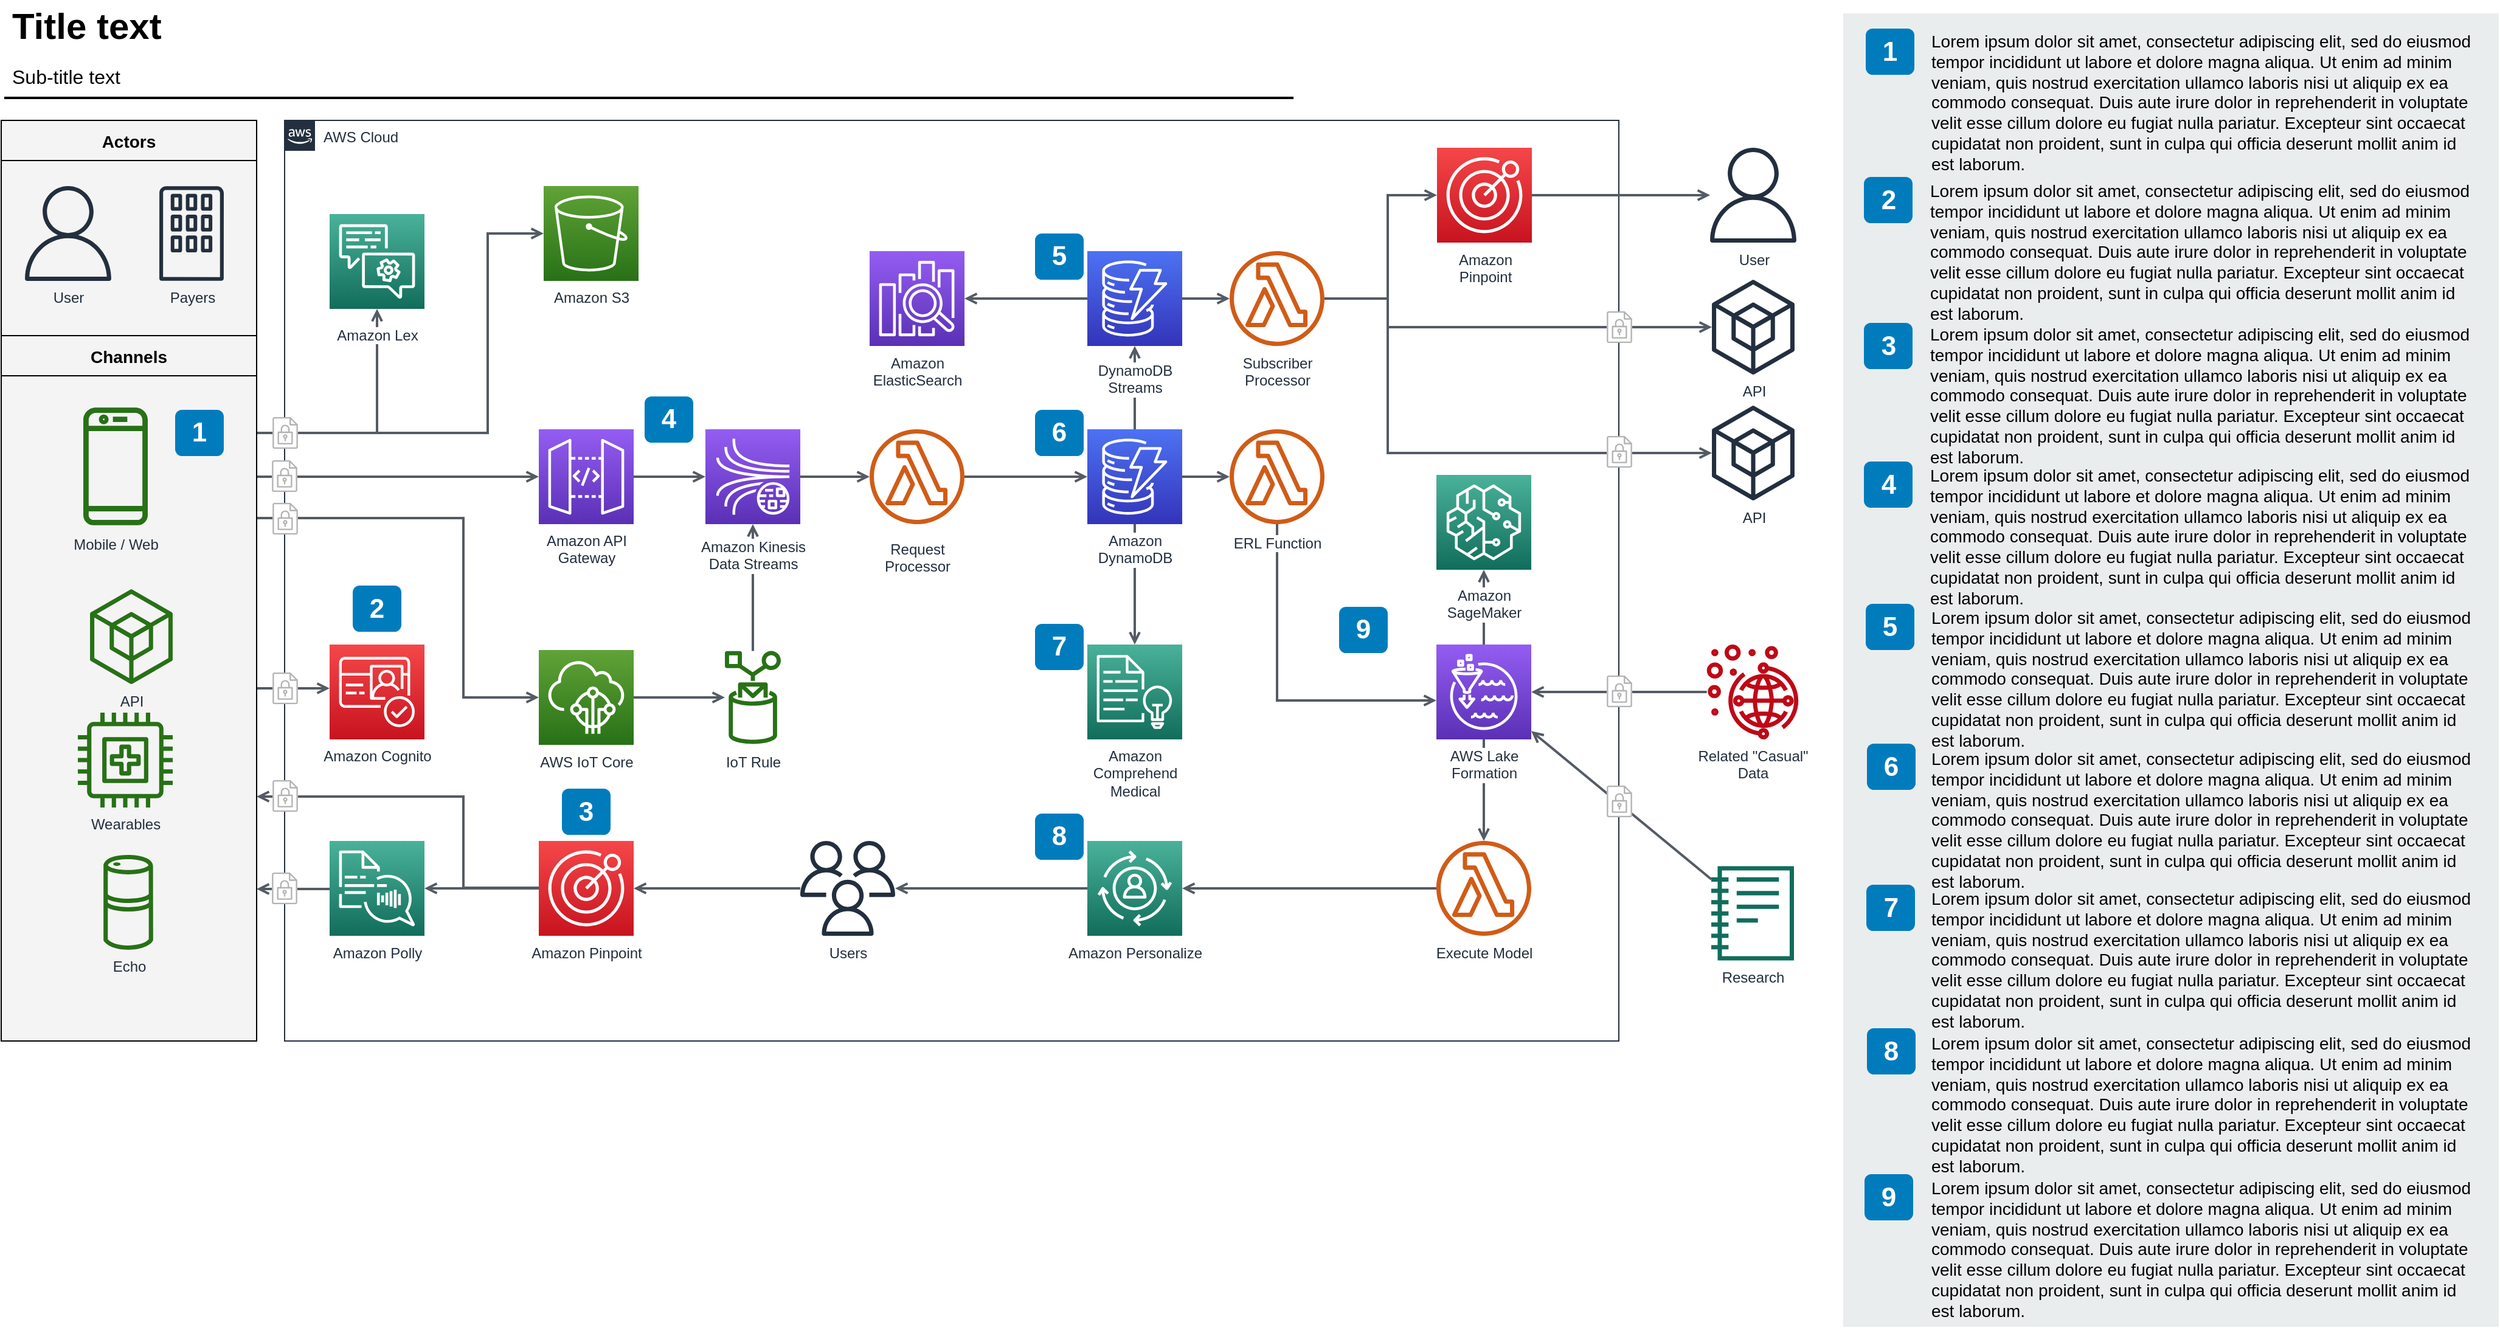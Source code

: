 <mxfile version="24.0.5" type="github" pages="4">
  <diagram id="Ht1M8jgEwFfnCIfOTk4-" name="Page-1">
    <mxGraphModel dx="1434" dy="794" grid="1" gridSize="10" guides="1" tooltips="1" connect="1" arrows="1" fold="1" page="1" pageScale="1" pageWidth="827" pageHeight="1169" math="0" shadow="0">
      <root>
        <mxCell id="0" />
        <mxCell id="1" parent="0" />
        <mxCell id="jZVaUwOg5UY3L9NAnvdq-71" value="AWS Cloud" style="points=[[0,0],[0.25,0],[0.5,0],[0.75,0],[1,0],[1,0.25],[1,0.5],[1,0.75],[1,1],[0.75,1],[0.5,1],[0.25,1],[0,1],[0,0.75],[0,0.5],[0,0.25]];outlineConnect=0;gradientColor=none;html=1;whiteSpace=wrap;fontSize=12;fontStyle=0;shape=mxgraph.aws4.group;grIcon=mxgraph.aws4.group_aws_cloud_alt;strokeColor=#232F3E;fillColor=none;verticalAlign=top;align=left;spacingLeft=30;fontColor=#232F3E;dashed=0;labelBackgroundColor=none;container=1;pointerEvents=0;collapsible=0;recursiveResize=0;" parent="1" vertex="1">
          <mxGeometry x="263" y="125" width="1097" height="757" as="geometry" />
        </mxCell>
        <mxCell id="jZVaUwOg5UY3L9NAnvdq-109" style="edgeStyle=elbowEdgeStyle;rounded=0;orthogonalLoop=1;jettySize=auto;html=1;endArrow=open;endFill=0;strokeColor=#545B64;strokeWidth=2;fontSize=14;" parent="1" target="jZVaUwOg5UY3L9NAnvdq-72" edge="1">
          <mxGeometry relative="1" as="geometry">
            <mxPoint x="240" y="382" as="sourcePoint" />
            <Array as="points">
              <mxPoint x="339" y="322" />
            </Array>
          </mxGeometry>
        </mxCell>
        <mxCell id="jZVaUwOg5UY3L9NAnvdq-110" style="edgeStyle=elbowEdgeStyle;rounded=0;orthogonalLoop=1;jettySize=auto;html=1;endArrow=open;endFill=0;strokeColor=#545B64;strokeWidth=2;fontSize=14;" parent="1" target="jZVaUwOg5UY3L9NAnvdq-74" edge="1">
          <mxGeometry relative="1" as="geometry">
            <mxPoint x="240" y="418" as="sourcePoint" />
          </mxGeometry>
        </mxCell>
        <mxCell id="jZVaUwOg5UY3L9NAnvdq-111" value="" style="edgeStyle=elbowEdgeStyle;rounded=0;orthogonalLoop=1;jettySize=auto;html=1;endArrow=open;endFill=0;strokeColor=#545B64;strokeWidth=2;fontSize=14;" parent="1" source="jZVaUwOg5UY3L9NAnvdq-74" target="jZVaUwOg5UY3L9NAnvdq-75" edge="1">
          <mxGeometry relative="1" as="geometry" />
        </mxCell>
        <mxCell id="jZVaUwOg5UY3L9NAnvdq-112" value="" style="edgeStyle=elbowEdgeStyle;rounded=0;orthogonalLoop=1;jettySize=auto;html=1;endArrow=open;endFill=0;strokeColor=#545B64;strokeWidth=2;fontSize=14;" parent="1" source="jZVaUwOg5UY3L9NAnvdq-75" target="jZVaUwOg5UY3L9NAnvdq-80" edge="1">
          <mxGeometry relative="1" as="geometry" />
        </mxCell>
        <mxCell id="jZVaUwOg5UY3L9NAnvdq-116" value="" style="edgeStyle=elbowEdgeStyle;rounded=0;orthogonalLoop=1;jettySize=auto;html=1;endArrow=open;endFill=0;strokeColor=#545B64;strokeWidth=2;fontSize=14;" parent="1" source="jZVaUwOg5UY3L9NAnvdq-77" target="jZVaUwOg5UY3L9NAnvdq-76" edge="1">
          <mxGeometry relative="1" as="geometry" />
        </mxCell>
        <mxCell id="jZVaUwOg5UY3L9NAnvdq-117" value="" style="edgeStyle=elbowEdgeStyle;rounded=0;orthogonalLoop=1;jettySize=auto;html=1;endArrow=open;endFill=0;strokeColor=#545B64;strokeWidth=2;fontSize=14;" parent="1" source="jZVaUwOg5UY3L9NAnvdq-77" target="jZVaUwOg5UY3L9NAnvdq-78" edge="1">
          <mxGeometry relative="1" as="geometry" />
        </mxCell>
        <mxCell id="jZVaUwOg5UY3L9NAnvdq-119" value="" style="edgeStyle=elbowEdgeStyle;rounded=0;orthogonalLoop=1;jettySize=auto;html=1;endArrow=open;endFill=0;strokeColor=#545B64;strokeWidth=2;fontSize=14;" parent="1" source="jZVaUwOg5UY3L9NAnvdq-78" target="jZVaUwOg5UY3L9NAnvdq-91" edge="1">
          <mxGeometry relative="1" as="geometry">
            <Array as="points">
              <mxPoint x="1170" y="232" />
            </Array>
          </mxGeometry>
        </mxCell>
        <mxCell id="jZVaUwOg5UY3L9NAnvdq-123" value="" style="edgeStyle=orthogonalEdgeStyle;rounded=0;orthogonalLoop=1;jettySize=auto;html=1;endArrow=open;endFill=0;strokeColor=#545B64;strokeWidth=2;fontSize=14;" parent="1" source="jZVaUwOg5UY3L9NAnvdq-78" target="jZVaUwOg5UY3L9NAnvdq-93" edge="1">
          <mxGeometry relative="1" as="geometry">
            <Array as="points">
              <mxPoint x="1170" y="272" />
              <mxPoint x="1170" y="295" />
            </Array>
          </mxGeometry>
        </mxCell>
        <mxCell id="jZVaUwOg5UY3L9NAnvdq-113" value="" style="edgeStyle=elbowEdgeStyle;rounded=0;orthogonalLoop=1;jettySize=auto;html=1;endArrow=open;endFill=0;strokeColor=#545B64;strokeWidth=2;fontSize=14;" parent="1" source="jZVaUwOg5UY3L9NAnvdq-80" target="jZVaUwOg5UY3L9NAnvdq-81" edge="1">
          <mxGeometry relative="1" as="geometry" />
        </mxCell>
        <mxCell id="jZVaUwOg5UY3L9NAnvdq-114" value="" style="edgeStyle=elbowEdgeStyle;rounded=0;orthogonalLoop=1;jettySize=auto;html=1;endArrow=open;endFill=0;strokeColor=#545B64;strokeWidth=2;fontSize=14;" parent="1" source="jZVaUwOg5UY3L9NAnvdq-81" target="jZVaUwOg5UY3L9NAnvdq-82" edge="1">
          <mxGeometry relative="1" as="geometry" />
        </mxCell>
        <mxCell id="jZVaUwOg5UY3L9NAnvdq-115" value="" style="edgeStyle=elbowEdgeStyle;rounded=0;orthogonalLoop=1;jettySize=auto;html=1;endArrow=open;endFill=0;strokeColor=#545B64;strokeWidth=2;fontSize=14;" parent="1" source="jZVaUwOg5UY3L9NAnvdq-81" target="jZVaUwOg5UY3L9NAnvdq-77" edge="1">
          <mxGeometry relative="1" as="geometry" />
        </mxCell>
        <mxCell id="jZVaUwOg5UY3L9NAnvdq-128" value="" style="edgeStyle=elbowEdgeStyle;rounded=0;orthogonalLoop=1;jettySize=auto;html=1;endArrow=open;endFill=0;strokeColor=#545B64;strokeWidth=2;fontSize=14;" parent="1" source="jZVaUwOg5UY3L9NAnvdq-81" target="jZVaUwOg5UY3L9NAnvdq-89" edge="1">
          <mxGeometry relative="1" as="geometry" />
        </mxCell>
        <mxCell id="jZVaUwOg5UY3L9NAnvdq-126" value="" style="edgeStyle=elbowEdgeStyle;rounded=0;orthogonalLoop=1;jettySize=auto;html=1;endArrow=open;endFill=0;strokeColor=#545B64;strokeWidth=2;fontSize=14;" parent="1" source="jZVaUwOg5UY3L9NAnvdq-82" target="jZVaUwOg5UY3L9NAnvdq-97" edge="1">
          <mxGeometry relative="1" as="geometry">
            <Array as="points">
              <mxPoint x="1079" y="602" />
            </Array>
          </mxGeometry>
        </mxCell>
        <mxCell id="jZVaUwOg5UY3L9NAnvdq-138" value="" style="edgeStyle=elbowEdgeStyle;rounded=0;orthogonalLoop=1;jettySize=auto;html=1;endArrow=open;endFill=0;strokeColor=#545B64;strokeWidth=2;fontSize=14;elbow=vertical;" parent="1" source="jZVaUwOg5UY3L9NAnvdq-84" edge="1">
          <mxGeometry relative="1" as="geometry">
            <mxPoint x="240" y="757" as="targetPoint" />
          </mxGeometry>
        </mxCell>
        <mxCell id="jZVaUwOg5UY3L9NAnvdq-132" value="" style="edgeStyle=elbowEdgeStyle;rounded=0;orthogonalLoop=1;jettySize=auto;html=1;endArrow=open;endFill=0;strokeColor=#545B64;strokeWidth=2;fontSize=14;" parent="1" source="jZVaUwOg5UY3L9NAnvdq-85" target="jZVaUwOg5UY3L9NAnvdq-87" edge="1">
          <mxGeometry relative="1" as="geometry" />
        </mxCell>
        <mxCell id="jZVaUwOg5UY3L9NAnvdq-140" value="" style="edgeStyle=elbowEdgeStyle;rounded=0;orthogonalLoop=1;jettySize=auto;html=1;endArrow=open;endFill=0;strokeColor=#545B64;strokeWidth=2;fontSize=14;" parent="1" edge="1">
          <mxGeometry relative="1" as="geometry">
            <mxPoint x="472" y="756" as="sourcePoint" />
            <mxPoint x="240" y="681" as="targetPoint" />
            <Array as="points">
              <mxPoint x="410" y="721" />
            </Array>
          </mxGeometry>
        </mxCell>
        <mxCell id="jZVaUwOg5UY3L9NAnvdq-160" value="" style="edgeStyle=elbowEdgeStyle;rounded=0;orthogonalLoop=1;jettySize=auto;html=1;endArrow=open;endFill=0;strokeColor=#545B64;strokeWidth=2;fontSize=14;" parent="1" edge="1">
          <mxGeometry relative="1" as="geometry">
            <mxPoint x="472" y="756.5" as="sourcePoint" />
            <mxPoint x="378" y="756.5" as="targetPoint" />
          </mxGeometry>
        </mxCell>
        <mxCell id="jZVaUwOg5UY3L9NAnvdq-136" value="" style="edgeStyle=elbowEdgeStyle;rounded=0;orthogonalLoop=1;jettySize=auto;html=1;endArrow=open;endFill=0;strokeColor=#545B64;strokeWidth=2;fontSize=14;" parent="1" source="jZVaUwOg5UY3L9NAnvdq-87" target="jZVaUwOg5UY3L9NAnvdq-75" edge="1">
          <mxGeometry relative="1" as="geometry" />
        </mxCell>
        <mxCell id="jZVaUwOg5UY3L9NAnvdq-142" value="" style="edgeStyle=elbowEdgeStyle;rounded=0;orthogonalLoop=1;jettySize=auto;html=1;endArrow=open;endFill=0;strokeColor=#545B64;strokeWidth=2;fontSize=14;" parent="1" source="jZVaUwOg5UY3L9NAnvdq-88" target="jZVaUwOg5UY3L9NAnvdq-86" edge="1">
          <mxGeometry relative="1" as="geometry" />
        </mxCell>
        <mxCell id="jZVaUwOg5UY3L9NAnvdq-144" value="" style="edgeStyle=elbowEdgeStyle;rounded=0;orthogonalLoop=1;jettySize=auto;html=1;endArrow=open;endFill=0;strokeColor=#545B64;strokeWidth=2;fontSize=14;" parent="1" source="jZVaUwOg5UY3L9NAnvdq-90" target="jZVaUwOg5UY3L9NAnvdq-88" edge="1">
          <mxGeometry relative="1" as="geometry">
            <mxPoint x="848" y="912" as="targetPoint" />
          </mxGeometry>
        </mxCell>
        <mxCell id="jZVaUwOg5UY3L9NAnvdq-121" value="" style="edgeStyle=elbowEdgeStyle;rounded=0;orthogonalLoop=1;jettySize=auto;html=1;endArrow=open;endFill=0;strokeColor=#545B64;strokeWidth=2;fontSize=14;" parent="1" source="jZVaUwOg5UY3L9NAnvdq-91" target="jZVaUwOg5UY3L9NAnvdq-92" edge="1">
          <mxGeometry relative="1" as="geometry" />
        </mxCell>
        <mxCell id="jZVaUwOg5UY3L9NAnvdq-147" value="" style="edgeStyle=elbowEdgeStyle;rounded=0;orthogonalLoop=1;jettySize=auto;html=1;endArrow=open;endFill=0;strokeColor=#545B64;strokeWidth=2;fontSize=14;" parent="1" source="jZVaUwOg5UY3L9NAnvdq-97" target="jZVaUwOg5UY3L9NAnvdq-98" edge="1">
          <mxGeometry relative="1" as="geometry" />
        </mxCell>
        <mxCell id="jZVaUwOg5UY3L9NAnvdq-155" value="" style="edgeStyle=elbowEdgeStyle;rounded=0;orthogonalLoop=1;jettySize=auto;html=1;endArrow=open;endFill=0;strokeColor=#545B64;strokeWidth=2;fontSize=14;" parent="1" source="jZVaUwOg5UY3L9NAnvdq-97" target="jZVaUwOg5UY3L9NAnvdq-96" edge="1">
          <mxGeometry relative="1" as="geometry">
            <mxPoint x="1390" y="504" as="targetPoint" />
          </mxGeometry>
        </mxCell>
        <mxCell id="jZVaUwOg5UY3L9NAnvdq-146" value="" style="edgeStyle=elbowEdgeStyle;rounded=0;orthogonalLoop=1;jettySize=auto;html=1;endArrow=open;endFill=0;strokeColor=#545B64;strokeWidth=2;fontSize=14;" parent="1" source="jZVaUwOg5UY3L9NAnvdq-98" target="jZVaUwOg5UY3L9NAnvdq-90" edge="1">
          <mxGeometry relative="1" as="geometry" />
        </mxCell>
        <mxCell id="jZVaUwOg5UY3L9NAnvdq-151" value="" style="edgeStyle=elbowEdgeStyle;rounded=0;orthogonalLoop=1;jettySize=auto;html=1;endArrow=open;endFill=0;strokeColor=#545B64;strokeWidth=2;fontSize=14;" parent="1" source="jZVaUwOg5UY3L9NAnvdq-99" target="jZVaUwOg5UY3L9NAnvdq-97" edge="1">
          <mxGeometry relative="1" as="geometry" />
        </mxCell>
        <mxCell id="jZVaUwOg5UY3L9NAnvdq-149" value="" style="rounded=0;orthogonalLoop=1;jettySize=auto;html=1;endArrow=open;endFill=0;strokeColor=#545B64;strokeWidth=2;fontSize=14;" parent="1" source="jZVaUwOg5UY3L9NAnvdq-100" target="jZVaUwOg5UY3L9NAnvdq-97" edge="1">
          <mxGeometry relative="1" as="geometry" />
        </mxCell>
        <mxCell id="jZVaUwOg5UY3L9NAnvdq-124" value="" style="edgeStyle=elbowEdgeStyle;rounded=0;orthogonalLoop=1;jettySize=auto;html=1;endArrow=open;endFill=0;strokeColor=#545B64;strokeWidth=2;fontSize=14;" parent="1" source="jZVaUwOg5UY3L9NAnvdq-78" target="jZVaUwOg5UY3L9NAnvdq-94" edge="1">
          <mxGeometry relative="1" as="geometry">
            <mxPoint x="1108" y="281.5" as="sourcePoint" />
            <mxPoint x="1490.212" y="345" as="targetPoint" />
            <Array as="points">
              <mxPoint x="1170" y="332" />
            </Array>
          </mxGeometry>
        </mxCell>
        <mxCell id="jZVaUwOg5UY3L9NAnvdq-129" style="edgeStyle=elbowEdgeStyle;rounded=0;orthogonalLoop=1;jettySize=auto;html=1;endArrow=open;endFill=0;strokeColor=#545B64;strokeWidth=2;fontSize=14;exitX=1;exitY=0.5;exitDx=0;exitDy=0;elbow=vertical;" parent="1" source="jZVaUwOg5UY3L9NAnvdq-62" target="jZVaUwOg5UY3L9NAnvdq-83" edge="1">
          <mxGeometry relative="1" as="geometry">
            <mxPoint x="220" y="462" as="sourcePoint" />
            <mxPoint x="482" y="428" as="targetPoint" />
          </mxGeometry>
        </mxCell>
        <mxCell id="jZVaUwOg5UY3L9NAnvdq-130" style="edgeStyle=elbowEdgeStyle;rounded=0;orthogonalLoop=1;jettySize=auto;html=1;endArrow=open;endFill=0;strokeColor=#545B64;strokeWidth=2;fontSize=14;" parent="1" target="jZVaUwOg5UY3L9NAnvdq-85" edge="1">
          <mxGeometry relative="1" as="geometry">
            <mxPoint x="240" y="452" as="sourcePoint" />
            <mxPoint x="482" y="428" as="targetPoint" />
            <Array as="points">
              <mxPoint x="410" y="512" />
            </Array>
          </mxGeometry>
        </mxCell>
        <mxCell id="jZVaUwOg5UY3L9NAnvdq-158" style="edgeStyle=elbowEdgeStyle;rounded=0;orthogonalLoop=1;jettySize=auto;html=1;endArrow=open;endFill=0;strokeColor=#545B64;strokeWidth=2;fontSize=14;" parent="1" target="jZVaUwOg5UY3L9NAnvdq-73" edge="1">
          <mxGeometry relative="1" as="geometry">
            <mxPoint x="240" y="382" as="sourcePoint" />
            <mxPoint x="349" y="290" as="targetPoint" />
            <Array as="points">
              <mxPoint x="430" y="312" />
            </Array>
          </mxGeometry>
        </mxCell>
        <mxCell id="-QjtrjUzRDEMRZ5MF8oH-46" value="" style="rounded=0;whiteSpace=wrap;html=1;fillColor=#EAEDED;fontSize=22;fontColor=#FFFFFF;strokeColor=none;labelBackgroundColor=none;" parent="1" vertex="1">
          <mxGeometry x="1544.5" y="37" width="539" height="1080" as="geometry" />
        </mxCell>
        <mxCell id="-QjtrjUzRDEMRZ5MF8oH-36" value="1" style="rounded=1;whiteSpace=wrap;html=1;fillColor=#007CBD;strokeColor=none;fontColor=#FFFFFF;fontStyle=1;fontSize=22;labelBackgroundColor=none;" parent="1" vertex="1">
          <mxGeometry x="1563" y="49.5" width="40" height="38" as="geometry" />
        </mxCell>
        <mxCell id="-QjtrjUzRDEMRZ5MF8oH-37" value="2" style="rounded=1;whiteSpace=wrap;html=1;fillColor=#007CBD;strokeColor=none;fontColor=#FFFFFF;fontStyle=1;fontSize=22;labelBackgroundColor=none;" parent="1" vertex="1">
          <mxGeometry x="1561.5" y="171.5" width="40" height="38" as="geometry" />
        </mxCell>
        <mxCell id="-QjtrjUzRDEMRZ5MF8oH-38" value="3" style="rounded=1;whiteSpace=wrap;html=1;fillColor=#007CBD;strokeColor=none;fontColor=#FFFFFF;fontStyle=1;fontSize=22;labelBackgroundColor=none;" parent="1" vertex="1">
          <mxGeometry x="1561.5" y="291.5" width="40" height="38" as="geometry" />
        </mxCell>
        <mxCell id="-QjtrjUzRDEMRZ5MF8oH-39" value="4" style="rounded=1;whiteSpace=wrap;html=1;fillColor=#007CBD;strokeColor=none;fontColor=#FFFFFF;fontStyle=1;fontSize=22;labelBackgroundColor=none;" parent="1" vertex="1">
          <mxGeometry x="1561.5" y="405.5" width="40" height="38" as="geometry" />
        </mxCell>
        <mxCell id="-QjtrjUzRDEMRZ5MF8oH-40" value="5" style="rounded=1;whiteSpace=wrap;html=1;fillColor=#007CBD;strokeColor=none;fontColor=#FFFFFF;fontStyle=1;fontSize=22;labelBackgroundColor=none;" parent="1" vertex="1">
          <mxGeometry x="1563" y="522.5" width="40" height="38" as="geometry" />
        </mxCell>
        <mxCell id="-QjtrjUzRDEMRZ5MF8oH-41" value="6" style="rounded=1;whiteSpace=wrap;html=1;fillColor=#007CBD;strokeColor=none;fontColor=#FFFFFF;fontStyle=1;fontSize=22;labelBackgroundColor=none;" parent="1" vertex="1">
          <mxGeometry x="1564" y="637.5" width="40" height="38" as="geometry" />
        </mxCell>
        <mxCell id="-QjtrjUzRDEMRZ5MF8oH-42" value="7" style="rounded=1;whiteSpace=wrap;html=1;fillColor=#007CBD;strokeColor=none;fontColor=#FFFFFF;fontStyle=1;fontSize=22;labelBackgroundColor=none;" parent="1" vertex="1">
          <mxGeometry x="1563.5" y="753.5" width="40" height="38" as="geometry" />
        </mxCell>
        <mxCell id="-QjtrjUzRDEMRZ5MF8oH-43" value="8" style="rounded=1;whiteSpace=wrap;html=1;fillColor=#007CBD;strokeColor=none;fontColor=#FFFFFF;fontStyle=1;fontSize=22;labelBackgroundColor=none;" parent="1" vertex="1">
          <mxGeometry x="1564" y="871.5" width="40" height="38" as="geometry" />
        </mxCell>
        <mxCell id="-QjtrjUzRDEMRZ5MF8oH-44" value="9" style="rounded=1;whiteSpace=wrap;html=1;fillColor=#007CBD;strokeColor=none;fontColor=#FFFFFF;fontStyle=1;fontSize=22;labelBackgroundColor=none;" parent="1" vertex="1">
          <mxGeometry x="1562" y="991.5" width="40" height="38" as="geometry" />
        </mxCell>
        <mxCell id="-QjtrjUzRDEMRZ5MF8oH-47" value="Title text&lt;br&gt;" style="text;html=1;resizable=0;points=[];autosize=1;align=left;verticalAlign=top;spacingTop=-4;fontSize=30;fontStyle=1;labelBackgroundColor=none;" parent="1" vertex="1">
          <mxGeometry x="36.5" y="26.5" width="130" height="40" as="geometry" />
        </mxCell>
        <mxCell id="-QjtrjUzRDEMRZ5MF8oH-48" value="Sub-title text&lt;br style=&quot;font-size: 16px&quot;&gt;" style="text;html=1;resizable=0;points=[];autosize=1;align=left;verticalAlign=top;spacingTop=-4;fontSize=16;labelBackgroundColor=none;" parent="1" vertex="1">
          <mxGeometry x="36.5" y="76.5" width="100" height="20" as="geometry" />
        </mxCell>
        <mxCell id="SCVMTBWpLvtzJIhz15lM-1" value="" style="line;strokeWidth=2;html=1;fontSize=14;labelBackgroundColor=none;" parent="1" vertex="1">
          <mxGeometry x="32.5" y="101.5" width="1060" height="10" as="geometry" />
        </mxCell>
        <mxCell id="SCVMTBWpLvtzJIhz15lM-6" value="&lt;span&gt;Lorem ipsum dolor sit amet, consectetur adipiscing elit, sed do eiusmod tempor incididunt ut labore et dolore magna aliqua. Ut enim ad minim veniam, quis nostrud exercitation ullamco laboris nisi ut aliquip ex ea commodo consequat. Duis aute irure dolor in reprehenderit in voluptate velit esse cillum dolore eu fugiat nulla pariatur. Excepteur sint occaecat cupidatat non proident, sunt in culpa qui officia deserunt mollit anim id est laborum.&lt;/span&gt;&lt;br&gt;" style="text;html=1;align=left;verticalAlign=top;spacingTop=-4;fontSize=14;labelBackgroundColor=none;whiteSpace=wrap;" parent="1" vertex="1">
          <mxGeometry x="1614.5" y="49" width="449" height="118" as="geometry" />
        </mxCell>
        <mxCell id="SCVMTBWpLvtzJIhz15lM-7" value="&lt;span&gt;Lorem ipsum dolor sit amet, consectetur adipiscing elit, sed do eiusmod tempor incididunt ut labore et dolore magna aliqua. Ut enim ad minim veniam, quis nostrud exercitation ullamco laboris nisi ut aliquip ex ea commodo consequat. Duis aute irure dolor in reprehenderit in voluptate velit esse cillum dolore eu fugiat nulla pariatur. Excepteur sint occaecat cupidatat non proident, sunt in culpa qui officia deserunt mollit anim id est laborum.&lt;/span&gt;&lt;br&gt;" style="text;html=1;align=left;verticalAlign=top;spacingTop=-4;fontSize=14;labelBackgroundColor=none;whiteSpace=wrap;" parent="1" vertex="1">
          <mxGeometry x="1613.5" y="172" width="450" height="115" as="geometry" />
        </mxCell>
        <mxCell id="SCVMTBWpLvtzJIhz15lM-9" value="&lt;span&gt;Lorem ipsum dolor sit amet, consectetur adipiscing elit, sed do eiusmod tempor incididunt ut labore et dolore magna aliqua. Ut enim ad minim veniam, quis nostrud exercitation ullamco laboris nisi ut aliquip ex ea commodo consequat. Duis aute irure dolor in reprehenderit in voluptate velit esse cillum dolore eu fugiat nulla pariatur. Excepteur sint occaecat cupidatat non proident, sunt in culpa qui officia deserunt mollit anim id est laborum.&lt;/span&gt;&lt;br&gt;" style="text;html=1;align=left;verticalAlign=top;spacingTop=-4;fontSize=14;labelBackgroundColor=none;whiteSpace=wrap;" parent="1" vertex="1">
          <mxGeometry x="1613.5" y="290" width="450" height="117" as="geometry" />
        </mxCell>
        <mxCell id="SCVMTBWpLvtzJIhz15lM-10" value="&lt;span&gt;Lorem ipsum dolor sit amet, consectetur adipiscing elit, sed do eiusmod tempor incididunt ut labore et dolore magna aliqua. Ut enim ad minim veniam, quis nostrud exercitation ullamco laboris nisi ut aliquip ex ea commodo consequat. Duis aute irure dolor in reprehenderit in voluptate velit esse cillum dolore eu fugiat nulla pariatur. Excepteur sint occaecat cupidatat non proident, sunt in culpa qui officia deserunt mollit anim id est laborum.&lt;/span&gt;&lt;br&gt;" style="text;html=1;align=left;verticalAlign=top;spacingTop=-4;fontSize=14;labelBackgroundColor=none;whiteSpace=wrap;" parent="1" vertex="1">
          <mxGeometry x="1613.5" y="406" width="450" height="121" as="geometry" />
        </mxCell>
        <mxCell id="SCVMTBWpLvtzJIhz15lM-11" value="&lt;span&gt;Lorem ipsum dolor sit amet, consectetur adipiscing elit, sed do eiusmod tempor incididunt ut labore et dolore magna aliqua. Ut enim ad minim veniam, quis nostrud exercitation ullamco laboris nisi ut aliquip ex ea commodo consequat. Duis aute irure dolor in reprehenderit in voluptate velit esse cillum dolore eu fugiat nulla pariatur. Excepteur sint occaecat cupidatat non proident, sunt in culpa qui officia deserunt mollit anim id est laborum.&lt;/span&gt;&lt;br&gt;" style="text;html=1;align=left;verticalAlign=top;spacingTop=-4;fontSize=14;labelBackgroundColor=none;whiteSpace=wrap;" parent="1" vertex="1">
          <mxGeometry x="1614.5" y="523" width="449" height="114" as="geometry" />
        </mxCell>
        <mxCell id="SCVMTBWpLvtzJIhz15lM-12" value="&lt;span&gt;Lorem ipsum dolor sit amet, consectetur adipiscing elit, sed do eiusmod tempor incididunt ut labore et dolore magna aliqua. Ut enim ad minim veniam, quis nostrud exercitation ullamco laboris nisi ut aliquip ex ea commodo consequat. Duis aute irure dolor in reprehenderit in voluptate velit esse cillum dolore eu fugiat nulla pariatur. Excepteur sint occaecat cupidatat non proident, sunt in culpa qui officia deserunt mollit anim id est laborum.&lt;/span&gt;&lt;br&gt;" style="text;html=1;align=left;verticalAlign=top;spacingTop=-4;fontSize=14;labelBackgroundColor=none;whiteSpace=wrap;" parent="1" vertex="1">
          <mxGeometry x="1614.5" y="639" width="450" height="118" as="geometry" />
        </mxCell>
        <mxCell id="SCVMTBWpLvtzJIhz15lM-13" value="&lt;span&gt;Lorem ipsum dolor sit amet, consectetur adipiscing elit, sed do eiusmod tempor incididunt ut labore et dolore magna aliqua. Ut enim ad minim veniam, quis nostrud exercitation ullamco laboris nisi ut aliquip ex ea commodo consequat. Duis aute irure dolor in reprehenderit in voluptate velit esse cillum dolore eu fugiat nulla pariatur. Excepteur sint occaecat cupidatat non proident, sunt in culpa qui officia deserunt mollit anim id est laborum.&lt;/span&gt;&lt;br&gt;" style="text;html=1;align=left;verticalAlign=top;spacingTop=-4;fontSize=14;labelBackgroundColor=none;whiteSpace=wrap;" parent="1" vertex="1">
          <mxGeometry x="1614.5" y="754" width="449" height="113" as="geometry" />
        </mxCell>
        <mxCell id="SCVMTBWpLvtzJIhz15lM-14" value="&lt;span&gt;Lorem ipsum dolor sit amet, consectetur adipiscing elit, sed do eiusmod tempor incididunt ut labore et dolore magna aliqua. Ut enim ad minim veniam, quis nostrud exercitation ullamco laboris nisi ut aliquip ex ea commodo consequat. Duis aute irure dolor in reprehenderit in voluptate velit esse cillum dolore eu fugiat nulla pariatur. Excepteur sint occaecat cupidatat non proident, sunt in culpa qui officia deserunt mollit anim id est laborum.&lt;/span&gt;&lt;br&gt;" style="text;html=1;align=left;verticalAlign=top;spacingTop=-4;fontSize=14;labelBackgroundColor=none;whiteSpace=wrap;" parent="1" vertex="1">
          <mxGeometry x="1614.5" y="873" width="449" height="124" as="geometry" />
        </mxCell>
        <mxCell id="SCVMTBWpLvtzJIhz15lM-15" value="&lt;span&gt;Lorem ipsum dolor sit amet, consectetur adipiscing elit, sed do eiusmod tempor incididunt ut labore et dolore magna aliqua. Ut enim ad minim veniam, quis nostrud exercitation ullamco laboris nisi ut aliquip ex ea commodo consequat. Duis aute irure dolor in reprehenderit in voluptate velit esse cillum dolore eu fugiat nulla pariatur. Excepteur sint occaecat cupidatat non proident, sunt in culpa qui officia deserunt mollit anim id est laborum.&lt;/span&gt;&lt;br&gt;" style="text;html=1;align=left;verticalAlign=top;spacingTop=-4;fontSize=14;labelBackgroundColor=none;whiteSpace=wrap;" parent="1" vertex="1">
          <mxGeometry x="1614.5" y="992" width="449" height="115" as="geometry" />
        </mxCell>
        <mxCell id="jZVaUwOg5UY3L9NAnvdq-59" value="Actors" style="swimlane;fontSize=14;align=center;swimlaneFillColor=#f4f4f4;fillColor=#f4f4f4;startSize=33;container=1;pointerEvents=0;collapsible=0;recursiveResize=0;" parent="1" vertex="1">
          <mxGeometry x="30" y="125" width="210" height="177" as="geometry" />
        </mxCell>
        <mxCell id="jZVaUwOg5UY3L9NAnvdq-60" value="User" style="outlineConnect=0;fontColor=#232F3E;gradientColor=none;fillColor=#232F3E;strokeColor=none;dashed=0;verticalLabelPosition=bottom;verticalAlign=top;align=center;html=1;fontSize=12;fontStyle=0;aspect=fixed;pointerEvents=1;shape=mxgraph.aws4.user;labelBackgroundColor=none;" parent="jZVaUwOg5UY3L9NAnvdq-59" vertex="1">
          <mxGeometry x="16" y="54" width="78" height="78" as="geometry" />
        </mxCell>
        <mxCell id="jZVaUwOg5UY3L9NAnvdq-61" value="Payers" style="outlineConnect=0;fontColor=#232F3E;gradientColor=none;fillColor=#232F3E;strokeColor=none;dashed=0;verticalLabelPosition=bottom;verticalAlign=top;align=center;html=1;fontSize=12;fontStyle=0;aspect=fixed;pointerEvents=1;shape=mxgraph.aws4.corporate_data_center;labelBackgroundColor=none;" parent="jZVaUwOg5UY3L9NAnvdq-59" vertex="1">
          <mxGeometry x="130" y="54" width="53" height="78" as="geometry" />
        </mxCell>
        <mxCell id="jZVaUwOg5UY3L9NAnvdq-62" value="Channels" style="swimlane;fontSize=14;align=center;swimlaneFillColor=#f4f4f4;fillColor=#f4f4f4;startSize=33;container=1;pointerEvents=0;collapsible=0;recursiveResize=0;" parent="1" vertex="1">
          <mxGeometry x="30" y="302" width="210" height="580" as="geometry" />
        </mxCell>
        <mxCell id="jZVaUwOg5UY3L9NAnvdq-65" value="Mobile / Web" style="outlineConnect=0;fontColor=#232F3E;gradientColor=none;strokeColor=none;fillColor=#277116;dashed=0;verticalLabelPosition=bottom;verticalAlign=top;align=center;html=1;fontSize=12;fontStyle=0;shape=mxgraph.aws4.mobile_client;labelBackgroundColor=none;" parent="jZVaUwOg5UY3L9NAnvdq-62" vertex="1">
          <mxGeometry x="67.5" y="57.5" width="53" height="100" as="geometry" />
        </mxCell>
        <mxCell id="jZVaUwOg5UY3L9NAnvdq-69" value="Wearables" style="outlineConnect=0;fontColor=#232F3E;gradientColor=none;fillColor=#277116;strokeColor=none;dashed=0;verticalLabelPosition=bottom;verticalAlign=top;align=center;html=1;fontSize=12;fontStyle=0;aspect=fixed;pointerEvents=1;shape=mxgraph.aws4.medical_emergency;labelBackgroundColor=none;" parent="jZVaUwOg5UY3L9NAnvdq-62" vertex="1">
          <mxGeometry x="63" y="310" width="78" height="78" as="geometry" />
        </mxCell>
        <mxCell id="jZVaUwOg5UY3L9NAnvdq-70" value="Echo" style="outlineConnect=0;fontColor=#232F3E;gradientColor=none;fillColor=#277116;strokeColor=none;dashed=0;verticalLabelPosition=bottom;verticalAlign=top;align=center;html=1;fontSize=12;fontStyle=0;aspect=fixed;pointerEvents=1;shape=mxgraph.aws4.echo;labelBackgroundColor=none;" parent="jZVaUwOg5UY3L9NAnvdq-62" vertex="1">
          <mxGeometry x="84" y="427" width="41" height="78" as="geometry" />
        </mxCell>
        <mxCell id="jZVaUwOg5UY3L9NAnvdq-95" value="API" style="outlineConnect=0;fontColor=#232F3E;gradientColor=none;fillColor=#277116;strokeColor=none;dashed=0;verticalLabelPosition=bottom;verticalAlign=top;align=center;html=1;fontSize=12;fontStyle=0;aspect=fixed;pointerEvents=1;shape=mxgraph.aws4.external_sdk;labelBackgroundColor=none;" parent="jZVaUwOg5UY3L9NAnvdq-62" vertex="1">
          <mxGeometry x="73" y="208.5" width="68" height="78" as="geometry" />
        </mxCell>
        <mxCell id="jZVaUwOg5UY3L9NAnvdq-101" value="1" style="rounded=1;whiteSpace=wrap;html=1;fillColor=#007CBD;strokeColor=none;fontColor=#FFFFFF;fontStyle=1;fontSize=22;labelBackgroundColor=none;" parent="jZVaUwOg5UY3L9NAnvdq-62" vertex="1">
          <mxGeometry x="143" y="61" width="40" height="38" as="geometry" />
        </mxCell>
        <mxCell id="-QjtrjUzRDEMRZ5MF8oH-28" value="4" style="rounded=1;whiteSpace=wrap;html=1;fillColor=#007CBD;strokeColor=none;fontColor=#FFFFFF;fontStyle=1;fontSize=22;labelBackgroundColor=none;" parent="1" vertex="1">
          <mxGeometry x="559" y="352" width="40" height="38" as="geometry" />
        </mxCell>
        <mxCell id="jZVaUwOg5UY3L9NAnvdq-72" value="Amazon Lex" style="outlineConnect=0;fontColor=#232F3E;gradientColor=#4AB29A;gradientDirection=north;fillColor=#116D5B;strokeColor=#ffffff;dashed=0;verticalLabelPosition=bottom;verticalAlign=top;align=center;html=1;fontSize=12;fontStyle=0;aspect=fixed;shape=mxgraph.aws4.resourceIcon;resIcon=mxgraph.aws4.lex;labelBackgroundColor=#ffffff;spacingTop=8;" parent="1" vertex="1">
          <mxGeometry x="300" y="202" width="78" height="78" as="geometry" />
        </mxCell>
        <mxCell id="jZVaUwOg5UY3L9NAnvdq-73" value="Amazon S3" style="outlineConnect=0;fontColor=#232F3E;gradientColor=#60A337;gradientDirection=north;fillColor=#277116;strokeColor=#ffffff;dashed=0;verticalLabelPosition=bottom;verticalAlign=top;align=center;html=1;fontSize=12;fontStyle=0;aspect=fixed;shape=mxgraph.aws4.resourceIcon;resIcon=mxgraph.aws4.s3;labelBackgroundColor=none;" parent="1" vertex="1">
          <mxGeometry x="476" y="179" width="78" height="78" as="geometry" />
        </mxCell>
        <mxCell id="jZVaUwOg5UY3L9NAnvdq-74" value="Amazon API&lt;br&gt;Gateway&lt;br&gt;" style="outlineConnect=0;fontColor=#232F3E;gradientColor=#945DF2;gradientDirection=north;fillColor=#5A30B5;strokeColor=#ffffff;dashed=0;verticalLabelPosition=bottom;verticalAlign=top;align=center;html=1;fontSize=12;fontStyle=0;aspect=fixed;shape=mxgraph.aws4.resourceIcon;resIcon=mxgraph.aws4.api_gateway;labelBackgroundColor=none;" parent="1" vertex="1">
          <mxGeometry x="472" y="379.0" width="78" height="78" as="geometry" />
        </mxCell>
        <mxCell id="jZVaUwOg5UY3L9NAnvdq-75" value="Amazon Kinesis&lt;br&gt;Data Streams&lt;br&gt;" style="outlineConnect=0;fontColor=#232F3E;gradientColor=#945DF2;gradientDirection=north;fillColor=#5A30B5;strokeColor=#ffffff;dashed=0;verticalLabelPosition=bottom;verticalAlign=top;align=center;html=1;fontSize=12;fontStyle=0;aspect=fixed;shape=mxgraph.aws4.resourceIcon;resIcon=mxgraph.aws4.kinesis_data_streams;labelBackgroundColor=#ffffff;spacingTop=5;" parent="1" vertex="1">
          <mxGeometry x="609" y="379.0" width="78" height="78" as="geometry" />
        </mxCell>
        <mxCell id="jZVaUwOg5UY3L9NAnvdq-76" value="Amazon&lt;br&gt;ElasticSearch&lt;br&gt;" style="outlineConnect=0;fontColor=#232F3E;gradientColor=#945DF2;gradientDirection=north;fillColor=#5A30B5;strokeColor=#ffffff;dashed=0;verticalLabelPosition=bottom;verticalAlign=top;align=center;html=1;fontSize=12;fontStyle=0;aspect=fixed;shape=mxgraph.aws4.resourceIcon;resIcon=mxgraph.aws4.elasticsearch_service;labelBackgroundColor=none;" parent="1" vertex="1">
          <mxGeometry x="744" y="232.5" width="78" height="78" as="geometry" />
        </mxCell>
        <mxCell id="jZVaUwOg5UY3L9NAnvdq-77" value="DynamoDB&lt;br&gt;Streams&lt;br&gt;" style="outlineConnect=0;fontColor=#232F3E;gradientColor=#4D72F3;gradientDirection=north;fillColor=#3334B9;strokeColor=#ffffff;dashed=0;verticalLabelPosition=bottom;verticalAlign=top;align=center;html=1;fontSize=12;fontStyle=0;aspect=fixed;shape=mxgraph.aws4.resourceIcon;resIcon=mxgraph.aws4.dynamodb;labelBackgroundColor=#ffffff;spacingTop=6;" parent="1" vertex="1">
          <mxGeometry x="923.0" y="232.5" width="78" height="78" as="geometry" />
        </mxCell>
        <mxCell id="jZVaUwOg5UY3L9NAnvdq-78" value="Subscriber&lt;br&gt;Processor&lt;br&gt;" style="outlineConnect=0;fontColor=#232F3E;gradientColor=none;fillColor=#D05C17;strokeColor=none;dashed=0;verticalLabelPosition=bottom;verticalAlign=top;align=center;html=1;fontSize=12;fontStyle=0;aspect=fixed;pointerEvents=1;shape=mxgraph.aws4.lambda_function;labelBackgroundColor=none;" parent="1" vertex="1">
          <mxGeometry x="1040" y="232.5" width="78" height="78" as="geometry" />
        </mxCell>
        <mxCell id="jZVaUwOg5UY3L9NAnvdq-80" value="Request&lt;br&gt;Processor&lt;br&gt;" style="outlineConnect=0;fontColor=#232F3E;gradientColor=none;fillColor=#D05C17;strokeColor=none;dashed=0;verticalLabelPosition=bottom;verticalAlign=top;align=center;html=1;fontSize=12;fontStyle=0;aspect=fixed;pointerEvents=1;shape=mxgraph.aws4.lambda_function;labelBackgroundColor=#ffffff;spacingTop=7;" parent="1" vertex="1">
          <mxGeometry x="744" y="379.0" width="78" height="78" as="geometry" />
        </mxCell>
        <mxCell id="jZVaUwOg5UY3L9NAnvdq-81" value="Amazon&lt;br&gt;DynamoDB&lt;br&gt;" style="outlineConnect=0;fontColor=#232F3E;gradientColor=#4D72F3;gradientDirection=north;fillColor=#3334B9;strokeColor=#ffffff;dashed=0;verticalLabelPosition=bottom;verticalAlign=top;align=center;html=1;fontSize=12;fontStyle=0;aspect=fixed;shape=mxgraph.aws4.resourceIcon;resIcon=mxgraph.aws4.dynamodb;labelBackgroundColor=#ffffff;" parent="1" vertex="1">
          <mxGeometry x="923.0" y="379.0" width="78" height="78" as="geometry" />
        </mxCell>
        <mxCell id="jZVaUwOg5UY3L9NAnvdq-82" value="ERL Function" style="outlineConnect=0;fontColor=#232F3E;gradientColor=none;fillColor=#D05C17;strokeColor=none;dashed=0;verticalLabelPosition=bottom;verticalAlign=top;align=center;html=1;fontSize=12;fontStyle=0;aspect=fixed;pointerEvents=1;shape=mxgraph.aws4.lambda_function;labelBackgroundColor=#ffffff;spacingTop=2;" parent="1" vertex="1">
          <mxGeometry x="1040" y="379.0" width="78" height="78" as="geometry" />
        </mxCell>
        <mxCell id="jZVaUwOg5UY3L9NAnvdq-83" value="Amazon Cognito" style="outlineConnect=0;fontColor=#232F3E;gradientColor=#F54749;gradientDirection=north;fillColor=#C7131F;strokeColor=#ffffff;dashed=0;verticalLabelPosition=bottom;verticalAlign=top;align=center;html=1;fontSize=12;fontStyle=0;aspect=fixed;shape=mxgraph.aws4.resourceIcon;resIcon=mxgraph.aws4.cognito;labelBackgroundColor=none;" parent="1" vertex="1">
          <mxGeometry x="300" y="556" width="78" height="78" as="geometry" />
        </mxCell>
        <mxCell id="jZVaUwOg5UY3L9NAnvdq-84" value="Amazon Polly" style="outlineConnect=0;fontColor=#232F3E;gradientColor=#4AB29A;gradientDirection=north;fillColor=#116D5B;strokeColor=#ffffff;dashed=0;verticalLabelPosition=bottom;verticalAlign=top;align=center;html=1;fontSize=12;fontStyle=0;aspect=fixed;shape=mxgraph.aws4.resourceIcon;resIcon=mxgraph.aws4.polly;labelBackgroundColor=none;" parent="1" vertex="1">
          <mxGeometry x="300" y="717.5" width="78" height="78" as="geometry" />
        </mxCell>
        <mxCell id="jZVaUwOg5UY3L9NAnvdq-85" value="AWS IoT Core" style="outlineConnect=0;fontColor=#232F3E;gradientColor=#60A337;gradientDirection=north;fillColor=#277116;strokeColor=#ffffff;dashed=0;verticalLabelPosition=bottom;verticalAlign=top;align=center;html=1;fontSize=12;fontStyle=0;aspect=fixed;shape=mxgraph.aws4.resourceIcon;resIcon=mxgraph.aws4.iot_core;labelBackgroundColor=none;" parent="1" vertex="1">
          <mxGeometry x="472" y="560.5" width="78" height="78" as="geometry" />
        </mxCell>
        <mxCell id="jZVaUwOg5UY3L9NAnvdq-86" value="Amazon Pinpoint" style="outlineConnect=0;fontColor=#232F3E;gradientColor=#F54749;gradientDirection=north;fillColor=#C7131F;strokeColor=#ffffff;dashed=0;verticalLabelPosition=bottom;verticalAlign=top;align=center;html=1;fontSize=12;fontStyle=0;aspect=fixed;shape=mxgraph.aws4.resourceIcon;resIcon=mxgraph.aws4.pinpoint;labelBackgroundColor=none;" parent="1" vertex="1">
          <mxGeometry x="472" y="717.5" width="78" height="78" as="geometry" />
        </mxCell>
        <mxCell id="jZVaUwOg5UY3L9NAnvdq-87" value="IoT Rule" style="outlineConnect=0;fontColor=#232F3E;gradientColor=none;fillColor=#277116;strokeColor=none;dashed=0;verticalLabelPosition=bottom;verticalAlign=top;align=center;html=1;fontSize=12;fontStyle=0;aspect=fixed;pointerEvents=1;shape=mxgraph.aws4.rule;labelBackgroundColor=none;" parent="1" vertex="1">
          <mxGeometry x="625" y="560.5" width="46" height="78" as="geometry" />
        </mxCell>
        <mxCell id="jZVaUwOg5UY3L9NAnvdq-88" value="Users&lt;br&gt;" style="outlineConnect=0;fontColor=#232F3E;gradientColor=none;fillColor=#232F3E;strokeColor=none;dashed=0;verticalLabelPosition=bottom;verticalAlign=top;align=center;html=1;fontSize=12;fontStyle=0;aspect=fixed;pointerEvents=1;shape=mxgraph.aws4.users;labelBackgroundColor=none;" parent="1" vertex="1">
          <mxGeometry x="687" y="717.5" width="78" height="78" as="geometry" />
        </mxCell>
        <mxCell id="jZVaUwOg5UY3L9NAnvdq-89" value="Amazon&lt;br&gt;Comprehend&lt;br&gt;Medical&lt;br&gt;" style="outlineConnect=0;fontColor=#232F3E;gradientColor=#4AB29A;gradientDirection=north;fillColor=#116D5B;strokeColor=#ffffff;dashed=0;verticalLabelPosition=bottom;verticalAlign=top;align=center;html=1;fontSize=12;fontStyle=0;aspect=fixed;shape=mxgraph.aws4.resourceIcon;resIcon=mxgraph.aws4.comprehend;labelBackgroundColor=none;" parent="1" vertex="1">
          <mxGeometry x="923.0" y="556" width="78" height="78" as="geometry" />
        </mxCell>
        <mxCell id="jZVaUwOg5UY3L9NAnvdq-90" value="Amazon Personalize" style="outlineConnect=0;fontColor=#232F3E;gradientColor=#4AB29A;gradientDirection=north;fillColor=#116D5B;strokeColor=#ffffff;dashed=0;verticalLabelPosition=bottom;verticalAlign=top;align=center;html=1;fontSize=12;fontStyle=0;aspect=fixed;shape=mxgraph.aws4.resourceIcon;resIcon=mxgraph.aws4.personalize;labelBackgroundColor=none;" parent="1" vertex="1">
          <mxGeometry x="923.0" y="717.5" width="78" height="78" as="geometry" />
        </mxCell>
        <mxCell id="jZVaUwOg5UY3L9NAnvdq-91" value="Amazon&lt;br&gt;Pinpoint&lt;br&gt;" style="outlineConnect=0;fontColor=#232F3E;gradientColor=#F54749;gradientDirection=north;fillColor=#C7131F;strokeColor=#ffffff;dashed=0;verticalLabelPosition=bottom;verticalAlign=top;align=center;html=1;fontSize=12;fontStyle=0;aspect=fixed;shape=mxgraph.aws4.resourceIcon;resIcon=mxgraph.aws4.pinpoint;labelBackgroundColor=none;" parent="1" vertex="1">
          <mxGeometry x="1210.5" y="147.5" width="78" height="78" as="geometry" />
        </mxCell>
        <mxCell id="jZVaUwOg5UY3L9NAnvdq-92" value="User" style="outlineConnect=0;fontColor=#232F3E;gradientColor=none;fillColor=#232F3E;strokeColor=none;dashed=0;verticalLabelPosition=bottom;verticalAlign=top;align=center;html=1;fontSize=12;fontStyle=0;aspect=fixed;pointerEvents=1;shape=mxgraph.aws4.user;labelBackgroundColor=none;" parent="1" vertex="1">
          <mxGeometry x="1431.5" y="147.5" width="78" height="78" as="geometry" />
        </mxCell>
        <mxCell id="jZVaUwOg5UY3L9NAnvdq-93" value="API" style="outlineConnect=0;fontColor=#232F3E;gradientColor=none;fillColor=#232F3E;strokeColor=none;dashed=0;verticalLabelPosition=bottom;verticalAlign=top;align=center;html=1;fontSize=12;fontStyle=0;aspect=fixed;pointerEvents=1;shape=mxgraph.aws4.external_sdk;labelBackgroundColor=none;" parent="1" vertex="1">
          <mxGeometry x="1436.5" y="256" width="68" height="78" as="geometry" />
        </mxCell>
        <mxCell id="jZVaUwOg5UY3L9NAnvdq-94" value="API&lt;br&gt;" style="outlineConnect=0;fontColor=#232F3E;gradientColor=none;fillColor=#232F3E;strokeColor=none;dashed=0;verticalLabelPosition=bottom;verticalAlign=top;align=center;html=1;fontSize=12;fontStyle=0;aspect=fixed;pointerEvents=1;shape=mxgraph.aws4.external_sdk;labelBackgroundColor=none;" parent="1" vertex="1">
          <mxGeometry x="1436.5" y="359.5" width="68" height="78" as="geometry" />
        </mxCell>
        <mxCell id="jZVaUwOg5UY3L9NAnvdq-97" value="AWS Lake&lt;br&gt;Formation&lt;br&gt;" style="outlineConnect=0;fontColor=#232F3E;gradientColor=#945DF2;gradientDirection=north;fillColor=#5A30B5;strokeColor=#ffffff;dashed=0;verticalLabelPosition=bottom;verticalAlign=top;align=center;html=1;fontSize=12;fontStyle=0;aspect=fixed;shape=mxgraph.aws4.resourceIcon;resIcon=mxgraph.aws4.lake_formation;labelBackgroundColor=#ffffff;" parent="1" vertex="1">
          <mxGeometry x="1210" y="556" width="78" height="78" as="geometry" />
        </mxCell>
        <mxCell id="jZVaUwOg5UY3L9NAnvdq-98" value="Execute Model" style="outlineConnect=0;fontColor=#232F3E;gradientColor=none;fillColor=#D05C17;strokeColor=none;dashed=0;verticalLabelPosition=bottom;verticalAlign=top;align=center;html=1;fontSize=12;fontStyle=0;aspect=fixed;pointerEvents=1;shape=mxgraph.aws4.lambda_function;labelBackgroundColor=none;" parent="1" vertex="1">
          <mxGeometry x="1210" y="717.5" width="78" height="78" as="geometry" />
        </mxCell>
        <mxCell id="jZVaUwOg5UY3L9NAnvdq-99" value="Related &quot;Casual&quot;&lt;br&gt;Data&lt;br&gt;" style="outlineConnect=0;fontColor=#232F3E;gradientColor=none;fillColor=#BE0917;strokeColor=none;dashed=0;verticalLabelPosition=bottom;verticalAlign=top;align=center;html=1;fontSize=12;fontStyle=0;aspect=fixed;pointerEvents=1;shape=mxgraph.aws4.fleet_management;labelBackgroundColor=none;" parent="1" vertex="1">
          <mxGeometry x="1431" y="556" width="78" height="78" as="geometry" />
        </mxCell>
        <mxCell id="jZVaUwOg5UY3L9NAnvdq-100" value="Research&lt;br&gt;" style="outlineConnect=0;fontColor=#232F3E;gradientColor=none;fillColor=#116D5B;strokeColor=none;dashed=0;verticalLabelPosition=bottom;verticalAlign=top;align=center;html=1;fontSize=12;fontStyle=0;aspect=fixed;pointerEvents=1;shape=mxgraph.aws4.sagemaker_notebook;labelBackgroundColor=none;" parent="1" vertex="1">
          <mxGeometry x="1436" y="738" width="68" height="78" as="geometry" />
        </mxCell>
        <mxCell id="jZVaUwOg5UY3L9NAnvdq-102" value="2" style="rounded=1;whiteSpace=wrap;html=1;fillColor=#007CBD;strokeColor=none;fontColor=#FFFFFF;fontStyle=1;fontSize=22;labelBackgroundColor=none;" parent="1" vertex="1">
          <mxGeometry x="319" y="507.5" width="40" height="38" as="geometry" />
        </mxCell>
        <mxCell id="jZVaUwOg5UY3L9NAnvdq-103" value="3" style="rounded=1;whiteSpace=wrap;html=1;fillColor=#007CBD;strokeColor=none;fontColor=#FFFFFF;fontStyle=1;fontSize=22;labelBackgroundColor=none;" parent="1" vertex="1">
          <mxGeometry x="491" y="674.5" width="40" height="38" as="geometry" />
        </mxCell>
        <mxCell id="jZVaUwOg5UY3L9NAnvdq-104" value="5" style="rounded=1;whiteSpace=wrap;html=1;fillColor=#007CBD;strokeColor=none;fontColor=#FFFFFF;fontStyle=1;fontSize=22;labelBackgroundColor=none;" parent="1" vertex="1">
          <mxGeometry x="880" y="218" width="40" height="38" as="geometry" />
        </mxCell>
        <mxCell id="jZVaUwOg5UY3L9NAnvdq-105" value="6" style="rounded=1;whiteSpace=wrap;html=1;fillColor=#007CBD;strokeColor=none;fontColor=#FFFFFF;fontStyle=1;fontSize=22;labelBackgroundColor=none;" parent="1" vertex="1">
          <mxGeometry x="880" y="363" width="40" height="38" as="geometry" />
        </mxCell>
        <mxCell id="jZVaUwOg5UY3L9NAnvdq-106" value="7" style="rounded=1;whiteSpace=wrap;html=1;fillColor=#007CBD;strokeColor=none;fontColor=#FFFFFF;fontStyle=1;fontSize=22;labelBackgroundColor=none;" parent="1" vertex="1">
          <mxGeometry x="880" y="539" width="40" height="38" as="geometry" />
        </mxCell>
        <mxCell id="jZVaUwOg5UY3L9NAnvdq-107" value="8" style="rounded=1;whiteSpace=wrap;html=1;fillColor=#007CBD;strokeColor=none;fontColor=#FFFFFF;fontStyle=1;fontSize=22;labelBackgroundColor=none;" parent="1" vertex="1">
          <mxGeometry x="880" y="695" width="40" height="38" as="geometry" />
        </mxCell>
        <mxCell id="jZVaUwOg5UY3L9NAnvdq-108" value="9" style="rounded=1;whiteSpace=wrap;html=1;fillColor=#007CBD;strokeColor=none;fontColor=#FFFFFF;fontStyle=1;fontSize=22;labelBackgroundColor=none;" parent="1" vertex="1">
          <mxGeometry x="1130" y="525" width="40" height="38" as="geometry" />
        </mxCell>
        <mxCell id="jZVaUwOg5UY3L9NAnvdq-96" value="Amazon&lt;br&gt;SageMaker&lt;br&gt;" style="outlineConnect=0;fontColor=#232F3E;gradientColor=#4AB29A;gradientDirection=north;fillColor=#116D5B;strokeColor=#ffffff;dashed=0;verticalLabelPosition=bottom;verticalAlign=top;align=center;html=1;fontSize=12;fontStyle=0;aspect=fixed;shape=mxgraph.aws4.resourceIcon;resIcon=mxgraph.aws4.sagemaker;labelBackgroundColor=#ffffff;spacingTop=7;" parent="1" vertex="1">
          <mxGeometry x="1210" y="416.5" width="78" height="78" as="geometry" />
        </mxCell>
        <mxCell id="jZVaUwOg5UY3L9NAnvdq-163" value="" style="group" parent="1" vertex="1" connectable="0">
          <mxGeometry x="252.5" y="743.5" width="21" height="26" as="geometry" />
        </mxCell>
        <mxCell id="jZVaUwOg5UY3L9NAnvdq-162" value="" style="rounded=0;whiteSpace=wrap;html=1;labelBackgroundColor=#ffffff;fontSize=14;align=center;strokeColor=none;" parent="jZVaUwOg5UY3L9NAnvdq-163" vertex="1">
          <mxGeometry width="21" height="26" as="geometry" />
        </mxCell>
        <mxCell id="jZVaUwOg5UY3L9NAnvdq-161" value="" style="outlineConnect=0;fontColor=#232F3E;gradientColor=none;fillColor=#B3B3B3;strokeColor=none;dashed=0;verticalLabelPosition=bottom;verticalAlign=top;align=center;html=1;fontSize=12;fontStyle=0;aspect=fixed;pointerEvents=1;shape=mxgraph.aws4.encrypted_data;labelBackgroundColor=#ffffff;" parent="jZVaUwOg5UY3L9NAnvdq-163" vertex="1">
          <mxGeometry width="21" height="26" as="geometry" />
        </mxCell>
        <mxCell id="jZVaUwOg5UY3L9NAnvdq-164" value="" style="group" parent="1" vertex="1" connectable="0">
          <mxGeometry x="253.0" y="667.5" width="21" height="26" as="geometry" />
        </mxCell>
        <mxCell id="jZVaUwOg5UY3L9NAnvdq-165" value="" style="rounded=0;whiteSpace=wrap;html=1;labelBackgroundColor=#ffffff;fontSize=14;align=center;strokeColor=none;" parent="jZVaUwOg5UY3L9NAnvdq-164" vertex="1">
          <mxGeometry width="21" height="26" as="geometry" />
        </mxCell>
        <mxCell id="jZVaUwOg5UY3L9NAnvdq-166" value="" style="outlineConnect=0;fontColor=#232F3E;gradientColor=none;fillColor=#B3B3B3;strokeColor=none;dashed=0;verticalLabelPosition=bottom;verticalAlign=top;align=center;html=1;fontSize=12;fontStyle=0;aspect=fixed;pointerEvents=1;shape=mxgraph.aws4.encrypted_data;labelBackgroundColor=#ffffff;" parent="jZVaUwOg5UY3L9NAnvdq-164" vertex="1">
          <mxGeometry width="21" height="26" as="geometry" />
        </mxCell>
        <mxCell id="jZVaUwOg5UY3L9NAnvdq-167" value="" style="group" parent="1" vertex="1" connectable="0">
          <mxGeometry x="253.0" y="579" width="21" height="26" as="geometry" />
        </mxCell>
        <mxCell id="jZVaUwOg5UY3L9NAnvdq-168" value="" style="rounded=0;whiteSpace=wrap;html=1;labelBackgroundColor=#ffffff;fontSize=14;align=center;strokeColor=none;" parent="jZVaUwOg5UY3L9NAnvdq-167" vertex="1">
          <mxGeometry width="21" height="26" as="geometry" />
        </mxCell>
        <mxCell id="jZVaUwOg5UY3L9NAnvdq-169" value="" style="outlineConnect=0;fontColor=#232F3E;gradientColor=none;fillColor=#B3B3B3;strokeColor=none;dashed=0;verticalLabelPosition=bottom;verticalAlign=top;align=center;html=1;fontSize=12;fontStyle=0;aspect=fixed;pointerEvents=1;shape=mxgraph.aws4.encrypted_data;labelBackgroundColor=#ffffff;" parent="jZVaUwOg5UY3L9NAnvdq-167" vertex="1">
          <mxGeometry width="21" height="26" as="geometry" />
        </mxCell>
        <mxCell id="jZVaUwOg5UY3L9NAnvdq-170" value="" style="group" parent="1" vertex="1" connectable="0">
          <mxGeometry x="253.0" y="439.5" width="21" height="26" as="geometry" />
        </mxCell>
        <mxCell id="jZVaUwOg5UY3L9NAnvdq-171" value="" style="rounded=0;whiteSpace=wrap;html=1;labelBackgroundColor=#ffffff;fontSize=14;align=center;strokeColor=none;" parent="jZVaUwOg5UY3L9NAnvdq-170" vertex="1">
          <mxGeometry width="21" height="26" as="geometry" />
        </mxCell>
        <mxCell id="jZVaUwOg5UY3L9NAnvdq-172" value="" style="outlineConnect=0;fontColor=#232F3E;gradientColor=none;fillColor=#B3B3B3;strokeColor=none;dashed=0;verticalLabelPosition=bottom;verticalAlign=top;align=center;html=1;fontSize=12;fontStyle=0;aspect=fixed;pointerEvents=1;shape=mxgraph.aws4.encrypted_data;labelBackgroundColor=#ffffff;" parent="jZVaUwOg5UY3L9NAnvdq-170" vertex="1">
          <mxGeometry width="21" height="26" as="geometry" />
        </mxCell>
        <mxCell id="jZVaUwOg5UY3L9NAnvdq-173" value="" style="group" parent="1" vertex="1" connectable="0">
          <mxGeometry x="252.5" y="404.5" width="21" height="26" as="geometry" />
        </mxCell>
        <mxCell id="jZVaUwOg5UY3L9NAnvdq-174" value="" style="rounded=0;whiteSpace=wrap;html=1;labelBackgroundColor=#ffffff;fontSize=14;align=center;strokeColor=none;" parent="jZVaUwOg5UY3L9NAnvdq-173" vertex="1">
          <mxGeometry width="21" height="26" as="geometry" />
        </mxCell>
        <mxCell id="jZVaUwOg5UY3L9NAnvdq-175" value="" style="outlineConnect=0;fontColor=#232F3E;gradientColor=none;fillColor=#B3B3B3;strokeColor=none;dashed=0;verticalLabelPosition=bottom;verticalAlign=top;align=center;html=1;fontSize=12;fontStyle=0;aspect=fixed;pointerEvents=1;shape=mxgraph.aws4.encrypted_data;labelBackgroundColor=#ffffff;" parent="jZVaUwOg5UY3L9NAnvdq-173" vertex="1">
          <mxGeometry width="21" height="26" as="geometry" />
        </mxCell>
        <mxCell id="jZVaUwOg5UY3L9NAnvdq-176" value="" style="group" parent="1" vertex="1" connectable="0">
          <mxGeometry x="253.0" y="369" width="21" height="26" as="geometry" />
        </mxCell>
        <mxCell id="jZVaUwOg5UY3L9NAnvdq-177" value="" style="rounded=0;whiteSpace=wrap;html=1;labelBackgroundColor=#ffffff;fontSize=14;align=center;strokeColor=none;" parent="jZVaUwOg5UY3L9NAnvdq-176" vertex="1">
          <mxGeometry width="21" height="26" as="geometry" />
        </mxCell>
        <mxCell id="jZVaUwOg5UY3L9NAnvdq-178" value="" style="outlineConnect=0;fontColor=#232F3E;gradientColor=none;fillColor=#B3B3B3;strokeColor=none;dashed=0;verticalLabelPosition=bottom;verticalAlign=top;align=center;html=1;fontSize=12;fontStyle=0;aspect=fixed;pointerEvents=1;shape=mxgraph.aws4.encrypted_data;labelBackgroundColor=#ffffff;" parent="jZVaUwOg5UY3L9NAnvdq-176" vertex="1">
          <mxGeometry width="21" height="26" as="geometry" />
        </mxCell>
        <mxCell id="jZVaUwOg5UY3L9NAnvdq-179" value="" style="group" parent="1" vertex="1" connectable="0">
          <mxGeometry x="1350" y="384.5" width="21" height="26" as="geometry" />
        </mxCell>
        <mxCell id="jZVaUwOg5UY3L9NAnvdq-180" value="" style="rounded=0;whiteSpace=wrap;html=1;labelBackgroundColor=#ffffff;fontSize=14;align=center;strokeColor=none;" parent="jZVaUwOg5UY3L9NAnvdq-179" vertex="1">
          <mxGeometry width="21" height="26" as="geometry" />
        </mxCell>
        <mxCell id="jZVaUwOg5UY3L9NAnvdq-181" value="" style="outlineConnect=0;fontColor=#232F3E;gradientColor=none;fillColor=#B3B3B3;strokeColor=none;dashed=0;verticalLabelPosition=bottom;verticalAlign=top;align=center;html=1;fontSize=12;fontStyle=0;aspect=fixed;pointerEvents=1;shape=mxgraph.aws4.encrypted_data;labelBackgroundColor=#ffffff;" parent="jZVaUwOg5UY3L9NAnvdq-179" vertex="1">
          <mxGeometry width="21" height="26" as="geometry" />
        </mxCell>
        <mxCell id="jZVaUwOg5UY3L9NAnvdq-182" value="" style="group" parent="1" vertex="1" connectable="0">
          <mxGeometry x="1350" y="282" width="21" height="26" as="geometry" />
        </mxCell>
        <mxCell id="jZVaUwOg5UY3L9NAnvdq-183" value="" style="rounded=0;whiteSpace=wrap;html=1;labelBackgroundColor=#ffffff;fontSize=14;align=center;strokeColor=none;" parent="jZVaUwOg5UY3L9NAnvdq-182" vertex="1">
          <mxGeometry width="21" height="26" as="geometry" />
        </mxCell>
        <mxCell id="jZVaUwOg5UY3L9NAnvdq-184" value="" style="outlineConnect=0;fontColor=#232F3E;gradientColor=none;fillColor=#B3B3B3;strokeColor=none;dashed=0;verticalLabelPosition=bottom;verticalAlign=top;align=center;html=1;fontSize=12;fontStyle=0;aspect=fixed;pointerEvents=1;shape=mxgraph.aws4.encrypted_data;labelBackgroundColor=#ffffff;" parent="jZVaUwOg5UY3L9NAnvdq-182" vertex="1">
          <mxGeometry width="21" height="26" as="geometry" />
        </mxCell>
        <mxCell id="jZVaUwOg5UY3L9NAnvdq-185" value="" style="group" parent="1" vertex="1" connectable="0">
          <mxGeometry x="1350" y="581.5" width="21" height="26" as="geometry" />
        </mxCell>
        <mxCell id="jZVaUwOg5UY3L9NAnvdq-186" value="" style="rounded=0;whiteSpace=wrap;html=1;labelBackgroundColor=#ffffff;fontSize=14;align=center;strokeColor=none;" parent="jZVaUwOg5UY3L9NAnvdq-185" vertex="1">
          <mxGeometry width="21" height="26" as="geometry" />
        </mxCell>
        <mxCell id="jZVaUwOg5UY3L9NAnvdq-187" value="" style="outlineConnect=0;fontColor=#232F3E;gradientColor=none;fillColor=#B3B3B3;strokeColor=none;dashed=0;verticalLabelPosition=bottom;verticalAlign=top;align=center;html=1;fontSize=12;fontStyle=0;aspect=fixed;pointerEvents=1;shape=mxgraph.aws4.encrypted_data;labelBackgroundColor=#ffffff;" parent="jZVaUwOg5UY3L9NAnvdq-185" vertex="1">
          <mxGeometry width="21" height="26" as="geometry" />
        </mxCell>
        <mxCell id="jZVaUwOg5UY3L9NAnvdq-188" value="" style="group" parent="1" vertex="1" connectable="0">
          <mxGeometry x="1350" y="672" width="21" height="26" as="geometry" />
        </mxCell>
        <mxCell id="jZVaUwOg5UY3L9NAnvdq-189" value="" style="rounded=0;whiteSpace=wrap;html=1;labelBackgroundColor=#ffffff;fontSize=14;align=center;strokeColor=none;" parent="jZVaUwOg5UY3L9NAnvdq-188" vertex="1">
          <mxGeometry width="21" height="26" as="geometry" />
        </mxCell>
        <mxCell id="jZVaUwOg5UY3L9NAnvdq-190" value="" style="outlineConnect=0;fontColor=#232F3E;gradientColor=none;fillColor=#B3B3B3;strokeColor=none;dashed=0;verticalLabelPosition=bottom;verticalAlign=top;align=center;html=1;fontSize=12;fontStyle=0;aspect=fixed;pointerEvents=1;shape=mxgraph.aws4.encrypted_data;labelBackgroundColor=#ffffff;" parent="jZVaUwOg5UY3L9NAnvdq-188" vertex="1">
          <mxGeometry width="21" height="26" as="geometry" />
        </mxCell>
      </root>
    </mxGraphModel>
  </diagram>
  <diagram id="npSKJ2QDpRNJgcF3uRxx" name="第 2 页">
    <mxGraphModel dx="1912" dy="1059" grid="1" gridSize="10" guides="1" tooltips="1" connect="1" arrows="1" fold="1" page="1" pageScale="1" pageWidth="827" pageHeight="1169" math="0" shadow="0">
      <root>
        <mxCell id="0" />
        <mxCell id="1" parent="0" />
        <mxCell id="1_Kst7Vh3topi2hGVKQY-14" value="" style="whiteSpace=wrap;html=1;" vertex="1" parent="1">
          <mxGeometry y="100" width="1400" height="800" as="geometry" />
        </mxCell>
        <mxCell id="JtzMRFU-hP4KAS5oevsU-1" value="AWS Cloud" style="points=[[0,0],[0.25,0],[0.5,0],[0.75,0],[1,0],[1,0.25],[1,0.5],[1,0.75],[1,1],[0.75,1],[0.5,1],[0.25,1],[0,1],[0,0.75],[0,0.5],[0,0.25]];outlineConnect=0;gradientColor=none;html=1;whiteSpace=wrap;fontSize=12;fontStyle=0;shape=mxgraph.aws4.group;grIcon=mxgraph.aws4.group_aws_cloud_alt;strokeColor=#232F3E;fillColor=none;verticalAlign=top;align=left;spacingLeft=30;fontColor=#232F3E;dashed=0;labelBackgroundColor=none;container=1;pointerEvents=0;collapsible=0;recursiveResize=0;" vertex="1" parent="1">
          <mxGeometry x="620" y="125" width="740" height="757" as="geometry" />
        </mxCell>
        <mxCell id="JtzMRFU-hP4KAS5oevsU-65" value="Amazon S3" style="outlineConnect=0;fontColor=#232F3E;gradientColor=#60A337;gradientDirection=north;fillColor=#277116;strokeColor=#ffffff;dashed=0;verticalLabelPosition=bottom;verticalAlign=top;align=center;html=1;fontSize=12;fontStyle=0;aspect=fixed;shape=mxgraph.aws4.resourceIcon;resIcon=mxgraph.aws4.s3;labelBackgroundColor=none;" vertex="1" parent="JtzMRFU-hP4KAS5oevsU-1">
          <mxGeometry x="380" y="342" width="78" height="78" as="geometry" />
        </mxCell>
        <mxCell id="JtzMRFU-hP4KAS5oevsU-66" value="Amazon API&lt;br&gt;Gateway&lt;br&gt;" style="outlineConnect=0;fontColor=#232F3E;gradientColor=#945DF2;gradientDirection=north;fillColor=#5A30B5;strokeColor=#ffffff;dashed=0;verticalLabelPosition=bottom;verticalAlign=top;align=center;html=1;fontSize=12;fontStyle=0;aspect=fixed;shape=mxgraph.aws4.resourceIcon;resIcon=mxgraph.aws4.api_gateway;labelBackgroundColor=none;" vertex="1" parent="JtzMRFU-hP4KAS5oevsU-1">
          <mxGeometry x="169" y="165.0" width="78" height="78" as="geometry" />
        </mxCell>
        <mxCell id="JtzMRFU-hP4KAS5oevsU-71" value="Request&lt;br&gt;Processor&lt;br&gt;" style="outlineConnect=0;fontColor=#232F3E;gradientColor=none;fillColor=#D05C17;strokeColor=none;dashed=0;verticalLabelPosition=bottom;verticalAlign=top;align=center;html=1;fontSize=12;fontStyle=0;aspect=fixed;pointerEvents=1;shape=mxgraph.aws4.lambda_function;labelBackgroundColor=#ffffff;spacingTop=7;" vertex="1" parent="JtzMRFU-hP4KAS5oevsU-1">
          <mxGeometry x="360" y="165.0" width="78" height="78" as="geometry" />
        </mxCell>
        <mxCell id="mjp-6h4JfasuZJpi6aN--1" style="edgeStyle=orthogonalEdgeStyle;rounded=0;orthogonalLoop=1;jettySize=auto;html=1;strokeWidth=2;" edge="1" parent="JtzMRFU-hP4KAS5oevsU-1" source="JtzMRFU-hP4KAS5oevsU-66" target="JtzMRFU-hP4KAS5oevsU-71">
          <mxGeometry relative="1" as="geometry" />
        </mxCell>
        <mxCell id="JtzMRFU-hP4KAS5oevsU-10" value="" style="edgeStyle=elbowEdgeStyle;rounded=0;orthogonalLoop=1;jettySize=auto;html=1;endArrow=open;endFill=0;strokeColor=#545B64;strokeWidth=2;fontSize=14;entryX=1;entryY=0.25;entryDx=0;entryDy=0;entryPerimeter=0;" edge="1" parent="JtzMRFU-hP4KAS5oevsU-1" source="JtzMRFU-hP4KAS5oevsU-71" target="1_Kst7Vh3topi2hGVKQY-6">
          <mxGeometry relative="1" as="geometry">
            <mxPoint x="535.0" y="204" as="targetPoint" />
            <Array as="points">
              <mxPoint x="530" y="395" />
            </Array>
          </mxGeometry>
        </mxCell>
        <mxCell id="1_Kst7Vh3topi2hGVKQY-5" value="" style="edgeStyle=orthogonalEdgeStyle;rounded=0;orthogonalLoop=1;jettySize=auto;html=1;" edge="1" parent="JtzMRFU-hP4KAS5oevsU-1" target="1_Kst7Vh3topi2hGVKQY-3">
          <mxGeometry relative="1" as="geometry">
            <mxPoint x="460" y="585" as="sourcePoint" />
          </mxGeometry>
        </mxCell>
        <mxCell id="mjp-6h4JfasuZJpi6aN--16" value="" style="sketch=0;points=[[0,0,0],[0.25,0,0],[0.5,0,0],[0.75,0,0],[1,0,0],[0,1,0],[0.25,1,0],[0.5,1,0],[0.75,1,0],[1,1,0],[0,0.25,0],[0,0.5,0],[0,0.75,0],[1,0.25,0],[1,0.5,0],[1,0.75,0]];outlineConnect=0;fontColor=#232F3E;fillColor=#8C4FFF;strokeColor=#ffffff;dashed=0;verticalLabelPosition=bottom;verticalAlign=top;align=center;html=1;fontSize=12;fontStyle=0;aspect=fixed;shape=mxgraph.aws4.resourceIcon;resIcon=mxgraph.aws4.route_53;" vertex="1" parent="JtzMRFU-hP4KAS5oevsU-1">
          <mxGeometry x="50" y="55" width="78" height="78" as="geometry" />
        </mxCell>
        <mxCell id="mjp-6h4JfasuZJpi6aN--23" value="" style="edgeStyle=orthogonalEdgeStyle;rounded=0;orthogonalLoop=1;jettySize=auto;html=1;strokeWidth=2;" edge="1" parent="JtzMRFU-hP4KAS5oevsU-1" source="mjp-6h4JfasuZJpi6aN--20" target="JtzMRFU-hP4KAS5oevsU-65">
          <mxGeometry relative="1" as="geometry">
            <mxPoint x="207" y="344" as="targetPoint" />
          </mxGeometry>
        </mxCell>
        <mxCell id="mjp-6h4JfasuZJpi6aN--20" value="" style="sketch=0;points=[[0,0,0],[0.25,0,0],[0.5,0,0],[0.75,0,0],[1,0,0],[0,1,0],[0.25,1,0],[0.5,1,0],[0.75,1,0],[1,1,0],[0,0.25,0],[0,0.5,0],[0,0.75,0],[1,0.25,0],[1,0.5,0],[1,0.75,0]];outlineConnect=0;fontColor=#232F3E;fillColor=#8C4FFF;strokeColor=#ffffff;dashed=0;verticalLabelPosition=bottom;verticalAlign=top;align=center;html=1;fontSize=12;fontStyle=0;aspect=fixed;shape=mxgraph.aws4.resourceIcon;resIcon=mxgraph.aws4.cloudfront;" vertex="1" parent="JtzMRFU-hP4KAS5oevsU-1">
          <mxGeometry x="169" y="342" width="78" height="78" as="geometry" />
        </mxCell>
        <mxCell id="mjp-6h4JfasuZJpi6aN--24" value="" style="edgeStyle=elbowEdgeStyle;rounded=0;orthogonalLoop=1;jettySize=auto;html=1;endArrow=open;endFill=0;strokeColor=#545B64;strokeWidth=2;fontSize=14;" edge="1" parent="JtzMRFU-hP4KAS5oevsU-1">
          <mxGeometry relative="1" as="geometry">
            <mxPoint x="420" y="432" as="targetPoint" />
            <mxPoint x="420" y="547" as="sourcePoint" />
          </mxGeometry>
        </mxCell>
        <mxCell id="mjp-6h4JfasuZJpi6aN--30" value="CloudFront" style="text;strokeColor=none;align=center;fillColor=none;html=1;verticalAlign=middle;whiteSpace=wrap;rounded=0;" vertex="1" parent="JtzMRFU-hP4KAS5oevsU-1">
          <mxGeometry x="178" y="420" width="60" height="30" as="geometry" />
        </mxCell>
        <mxCell id="mjp-6h4JfasuZJpi6aN--34" value="" style="edgeStyle=orthogonalEdgeStyle;rounded=0;orthogonalLoop=1;jettySize=auto;html=1;dashed=1;dashPattern=8 8;entryX=0;entryY=0.25;entryDx=0;entryDy=0;entryPerimeter=0;exitX=0.5;exitY=1;exitDx=0;exitDy=0;exitPerimeter=0;" edge="1" parent="JtzMRFU-hP4KAS5oevsU-1" source="mjp-6h4JfasuZJpi6aN--16" target="mjp-6h4JfasuZJpi6aN--20">
          <mxGeometry relative="1" as="geometry">
            <mxPoint x="99" y="143" as="sourcePoint" />
            <mxPoint x="-175" y="225" as="targetPoint" />
            <Array as="points">
              <mxPoint x="89" y="143" />
              <mxPoint x="90" y="143" />
              <mxPoint x="90" y="362" />
            </Array>
          </mxGeometry>
        </mxCell>
        <mxCell id="88PnvLKRWRdYdQc_pk0I-2" value="2" style="rounded=1;whiteSpace=wrap;html=1;fillColor=#007CBD;strokeColor=none;fontColor=#FFFFFF;fontStyle=1;fontSize=22;labelBackgroundColor=none;" vertex="1" parent="JtzMRFU-hP4KAS5oevsU-1">
          <mxGeometry x="40" y="235" width="40" height="38" as="geometry" />
        </mxCell>
        <mxCell id="88PnvLKRWRdYdQc_pk0I-11" value="" style="edgeStyle=elbowEdgeStyle;rounded=0;orthogonalLoop=1;jettySize=auto;html=1;endArrow=open;endFill=0;strokeColor=#545B64;strokeWidth=2;fontSize=14;" edge="1" parent="JtzMRFU-hP4KAS5oevsU-1">
          <mxGeometry relative="1" as="geometry">
            <mxPoint x="380" y="396" as="targetPoint" />
            <mxPoint x="-146" y="450" as="sourcePoint" />
            <Array as="points">
              <mxPoint x="300" y="435" />
            </Array>
          </mxGeometry>
        </mxCell>
        <mxCell id="88PnvLKRWRdYdQc_pk0I-14" value="海外用户" style="text;strokeColor=none;align=center;fillColor=none;html=1;verticalAlign=middle;whiteSpace=wrap;rounded=0;" vertex="1" parent="JtzMRFU-hP4KAS5oevsU-1">
          <mxGeometry x="90" y="235" width="60" height="30" as="geometry" />
        </mxCell>
        <mxCell id="mjp-6h4JfasuZJpi6aN--21" value="" style="edgeStyle=elbowEdgeStyle;rounded=0;orthogonalLoop=1;jettySize=auto;html=1;endArrow=open;endFill=0;strokeColor=#545B64;strokeWidth=2;fontSize=14;entryX=0;entryY=0.5;entryDx=0;entryDy=0;entryPerimeter=0;exitX=1.014;exitY=0.15;exitDx=0;exitDy=0;exitPerimeter=0;" edge="1" parent="JtzMRFU-hP4KAS5oevsU-1" source="JtzMRFU-hP4KAS5oevsU-57">
          <mxGeometry relative="1" as="geometry">
            <mxPoint x="-380" y="255" as="sourcePoint" />
            <mxPoint x="169" y="379" as="targetPoint" />
            <Array as="points">
              <mxPoint x="20" y="245" />
            </Array>
          </mxGeometry>
        </mxCell>
        <mxCell id="1_Kst7Vh3topi2hGVKQY-12" value="" style="group" vertex="1" connectable="0" parent="JtzMRFU-hP4KAS5oevsU-1">
          <mxGeometry x="570" y="546" width="78" height="108" as="geometry" />
        </mxCell>
        <mxCell id="1_Kst7Vh3topi2hGVKQY-3" value="" style="sketch=0;points=[[0,0,0],[0.25,0,0],[0.5,0,0],[0.75,0,0],[1,0,0],[0,1,0],[0.25,1,0],[0.5,1,0],[0.75,1,0],[1,1,0],[0,0.25,0],[0,0.5,0],[0,0.75,0],[1,0.25,0],[1,0.5,0],[1,0.75,0]];outlineConnect=0;fontColor=#232F3E;fillColor=#01A88D;strokeColor=#ffffff;dashed=0;verticalLabelPosition=bottom;verticalAlign=top;align=center;html=1;fontSize=12;fontStyle=0;aspect=fixed;shape=mxgraph.aws4.resourceIcon;resIcon=mxgraph.aws4.bedrock;" vertex="1" parent="1_Kst7Vh3topi2hGVKQY-12">
          <mxGeometry width="78" height="78" as="geometry" />
        </mxCell>
        <mxCell id="1_Kst7Vh3topi2hGVKQY-11" value="Bedrock" style="text;strokeColor=none;align=center;fillColor=none;html=1;verticalAlign=middle;whiteSpace=wrap;rounded=0;" vertex="1" parent="1_Kst7Vh3topi2hGVKQY-12">
          <mxGeometry x="9" y="78" width="60" height="30" as="geometry" />
        </mxCell>
        <mxCell id="1_Kst7Vh3topi2hGVKQY-13" value="" style="group" vertex="1" connectable="0" parent="JtzMRFU-hP4KAS5oevsU-1">
          <mxGeometry x="380" y="546" width="78" height="108" as="geometry" />
        </mxCell>
        <mxCell id="1_Kst7Vh3topi2hGVKQY-6" value="" style="sketch=0;points=[[0,0,0],[0.25,0,0],[0.5,0,0],[0.75,0,0],[1,0,0],[0,1,0],[0.25,1,0],[0.5,1,0],[0.75,1,0],[1,1,0],[0,0.25,0],[0,0.5,0],[0,0.75,0],[1,0.25,0],[1,0.5,0],[1,0.75,0]];outlineConnect=0;fontColor=#232F3E;fillColor=#ED7100;strokeColor=#ffffff;dashed=0;verticalLabelPosition=bottom;verticalAlign=top;align=center;html=1;fontSize=12;fontStyle=0;aspect=fixed;shape=mxgraph.aws4.resourceIcon;resIcon=mxgraph.aws4.ec2;" vertex="1" parent="1_Kst7Vh3topi2hGVKQY-13">
          <mxGeometry width="78" height="78" as="geometry" />
        </mxCell>
        <mxCell id="1_Kst7Vh3topi2hGVKQY-9" value="EC2" style="text;strokeColor=none;align=center;fillColor=none;html=1;verticalAlign=middle;whiteSpace=wrap;rounded=0;" vertex="1" parent="1_Kst7Vh3topi2hGVKQY-13">
          <mxGeometry x="9" y="78" width="60" height="30" as="geometry" />
        </mxCell>
        <mxCell id="JtzMRFU-hP4KAS5oevsU-21" value="" style="edgeStyle=elbowEdgeStyle;rounded=0;orthogonalLoop=1;jettySize=auto;html=1;endArrow=open;endFill=0;strokeColor=#545B64;strokeWidth=2;fontSize=14;" edge="1" parent="1">
          <mxGeometry relative="1" as="geometry">
            <mxPoint x="330" y="710" as="targetPoint" />
            <mxPoint x="240" y="710" as="sourcePoint" />
          </mxGeometry>
        </mxCell>
        <mxCell id="JtzMRFU-hP4KAS5oevsU-57" value="" style="swimlane;fontSize=14;align=center;swimlaneFillColor=#f4f4f4;fillColor=#f4f4f4;startSize=255;container=1;pointerEvents=0;collapsible=0;recursiveResize=0;" vertex="1" parent="1">
          <mxGeometry x="30" y="125" width="210" height="752" as="geometry" />
        </mxCell>
        <mxCell id="88PnvLKRWRdYdQc_pk0I-4" value="" style="sketch=0;outlineConnect=0;fontColor=#232F3E;gradientColor=none;fillColor=#232F3D;strokeColor=none;dashed=0;verticalLabelPosition=bottom;verticalAlign=top;align=center;html=1;fontSize=12;fontStyle=0;aspect=fixed;pointerEvents=1;shape=mxgraph.aws4.authenticated_user;" vertex="1" parent="JtzMRFU-hP4KAS5oevsU-57">
          <mxGeometry x="62" y="550" width="78" height="78" as="geometry" />
        </mxCell>
        <mxCell id="88PnvLKRWRdYdQc_pk0I-5" value="管理员" style="text;strokeColor=none;align=center;fillColor=none;html=1;verticalAlign=middle;whiteSpace=wrap;rounded=0;" vertex="1" parent="JtzMRFU-hP4KAS5oevsU-57">
          <mxGeometry x="67.5" y="628" width="60" height="30" as="geometry" />
        </mxCell>
        <mxCell id="88PnvLKRWRdYdQc_pk0I-6" value="" style="sketch=0;outlineConnect=0;fontColor=#232F3E;gradientColor=none;fillColor=#232F3D;strokeColor=none;dashed=0;verticalLabelPosition=bottom;verticalAlign=top;align=center;html=1;fontSize=12;fontStyle=0;aspect=fixed;pointerEvents=1;shape=mxgraph.aws4.user;" vertex="1" parent="JtzMRFU-hP4KAS5oevsU-57">
          <mxGeometry x="62" y="75" width="78" height="78" as="geometry" />
        </mxCell>
        <mxCell id="88PnvLKRWRdYdQc_pk0I-7" value="海外用户" style="text;strokeColor=none;align=center;fillColor=none;html=1;verticalAlign=middle;whiteSpace=wrap;rounded=0;" vertex="1" parent="JtzMRFU-hP4KAS5oevsU-57">
          <mxGeometry x="71" y="153" width="60" height="30" as="geometry" />
        </mxCell>
        <mxCell id="88PnvLKRWRdYdQc_pk0I-8" value="" style="sketch=0;outlineConnect=0;fontColor=#232F3E;gradientColor=none;fillColor=#232F3D;strokeColor=none;dashed=0;verticalLabelPosition=bottom;verticalAlign=top;align=center;html=1;fontSize=12;fontStyle=0;aspect=fixed;pointerEvents=1;shape=mxgraph.aws4.user;" vertex="1" parent="JtzMRFU-hP4KAS5oevsU-57">
          <mxGeometry x="66" y="390" width="78" height="78" as="geometry" />
        </mxCell>
        <mxCell id="88PnvLKRWRdYdQc_pk0I-9" value="&lt;div&gt;国内用户&lt;/div&gt;&lt;div&gt;C端&lt;br&gt;&lt;/div&gt;" style="text;strokeColor=none;align=center;fillColor=none;html=1;verticalAlign=middle;whiteSpace=wrap;rounded=0;" vertex="1" parent="JtzMRFU-hP4KAS5oevsU-57">
          <mxGeometry x="78" y="470" width="60" height="30" as="geometry" />
        </mxCell>
        <mxCell id="mjp-6h4JfasuZJpi6aN--8" value="加速" style="swimlane;fontSize=14;align=center;swimlaneFillColor=#f4f4f4;fillColor=#f4f4f4;startSize=30;container=1;pointerEvents=0;collapsible=0;recursiveResize=0;" vertex="1" parent="1">
          <mxGeometry x="330" y="380" width="210" height="497" as="geometry" />
        </mxCell>
        <mxCell id="mjp-6h4JfasuZJpi6aN--13" value="" style="edgeStyle=elbowEdgeStyle;rounded=0;orthogonalLoop=1;jettySize=auto;html=1;endArrow=open;endFill=0;strokeColor=#545B64;strokeWidth=2;fontSize=14;" edge="1" parent="1">
          <mxGeometry relative="1" as="geometry">
            <mxPoint x="1000" y="710" as="targetPoint" />
            <mxPoint x="540" y="710" as="sourcePoint" />
          </mxGeometry>
        </mxCell>
        <mxCell id="mjp-6h4JfasuZJpi6aN--33" value="" style="edgeStyle=orthogonalEdgeStyle;rounded=0;orthogonalLoop=1;jettySize=auto;html=1;dashed=1;dashPattern=8 8;exitX=0.5;exitY=1;exitDx=0;exitDy=0;exitPerimeter=0;" edge="1" parent="1" source="mjp-6h4JfasuZJpi6aN--16">
          <mxGeometry relative="1" as="geometry">
            <mxPoint x="430" y="520.455" as="targetPoint" />
            <Array as="points">
              <mxPoint x="709" y="300" />
              <mxPoint x="430" y="300" />
            </Array>
          </mxGeometry>
        </mxCell>
        <mxCell id="88PnvLKRWRdYdQc_pk0I-1" value="1" style="rounded=1;whiteSpace=wrap;html=1;fillColor=#007CBD;strokeColor=none;fontColor=#FFFFFF;fontStyle=1;fontSize=22;labelBackgroundColor=none;" vertex="1" parent="1">
          <mxGeometry x="550" y="258" width="40" height="38" as="geometry" />
        </mxCell>
        <mxCell id="88PnvLKRWRdYdQc_pk0I-10" value="" style="edgeStyle=elbowEdgeStyle;rounded=0;orthogonalLoop=1;jettySize=auto;html=1;endArrow=open;endFill=0;strokeColor=#545B64;strokeWidth=2;fontSize=14;" edge="1" parent="1">
          <mxGeometry relative="1" as="geometry">
            <mxPoint x="330" y="559" as="targetPoint" />
            <mxPoint x="240" y="559" as="sourcePoint" />
            <Array as="points">
              <mxPoint x="270" y="559" />
            </Array>
          </mxGeometry>
        </mxCell>
        <mxCell id="88PnvLKRWRdYdQc_pk0I-12" value="国内用户" style="text;strokeColor=none;align=center;fillColor=none;html=1;verticalAlign=middle;whiteSpace=wrap;rounded=0;" vertex="1" parent="1">
          <mxGeometry x="540" y="305" width="60" height="30" as="geometry" />
        </mxCell>
        <mxCell id="1_Kst7Vh3topi2hGVKQY-1" value="3" style="rounded=1;whiteSpace=wrap;html=1;fillColor=#007CBD;strokeColor=none;fontColor=#FFFFFF;fontStyle=1;fontSize=22;labelBackgroundColor=none;" vertex="1" parent="1">
          <mxGeometry x="260" y="190" width="40" height="38" as="geometry" />
        </mxCell>
        <mxCell id="1_Kst7Vh3topi2hGVKQY-2" value="4" style="rounded=1;whiteSpace=wrap;html=1;fillColor=#007CBD;strokeColor=none;fontColor=#FFFFFF;fontStyle=1;fontSize=22;labelBackgroundColor=none;" vertex="1" parent="1">
          <mxGeometry x="250" y="510" width="40" height="38" as="geometry" />
        </mxCell>
        <mxCell id="RcApiQuX-nPjNzjGQoj8-1" value="" style="edgeStyle=elbowEdgeStyle;rounded=0;orthogonalLoop=1;jettySize=auto;html=1;endArrow=open;endFill=0;strokeColor=#545B64;strokeWidth=2;fontSize=14;entryX=0;entryY=0.25;entryDx=0;entryDy=0;entryPerimeter=0;" edge="1" parent="1" target="1_Kst7Vh3topi2hGVKQY-6">
          <mxGeometry relative="1" as="geometry">
            <mxPoint x="690" y="600" as="targetPoint" />
            <mxPoint x="240" y="600" as="sourcePoint" />
            <Array as="points">
              <mxPoint x="580" y="650" />
            </Array>
          </mxGeometry>
        </mxCell>
      </root>
    </mxGraphModel>
  </diagram>
  <diagram id="QOGj7YacjZtuwUn07Y0o" name="第 3 页">
    <mxGraphModel dx="1674" dy="794" grid="1" gridSize="10" guides="1" tooltips="1" connect="1" arrows="1" fold="1" page="1" pageScale="1" pageWidth="827" pageHeight="1169" math="0" shadow="0">
      <root>
        <mxCell id="0" />
        <mxCell id="1" parent="0" />
        <mxCell id="SiPic4xnr9p1xFBY4opW-1" value="" style="whiteSpace=wrap;html=1;" vertex="1" parent="1">
          <mxGeometry y="100" width="1680" height="800" as="geometry" />
        </mxCell>
        <mxCell id="SiPic4xnr9p1xFBY4opW-2" value="AWS Cloud" style="points=[[0,0],[0.25,0],[0.5,0],[0.75,0],[1,0],[1,0.25],[1,0.5],[1,0.75],[1,1],[0.75,1],[0.5,1],[0.25,1],[0,1],[0,0.75],[0,0.5],[0,0.25]];outlineConnect=0;gradientColor=none;html=1;whiteSpace=wrap;fontSize=12;fontStyle=0;shape=mxgraph.aws4.group;grIcon=mxgraph.aws4.group_aws_cloud_alt;strokeColor=#232F3E;fillColor=none;verticalAlign=top;align=left;spacingLeft=30;fontColor=#232F3E;dashed=0;labelBackgroundColor=none;container=1;pointerEvents=0;collapsible=0;recursiveResize=0;" vertex="1" parent="1">
          <mxGeometry x="920" y="125" width="740" height="757" as="geometry" />
        </mxCell>
        <mxCell id="SiPic4xnr9p1xFBY4opW-3" value="Amazon S3" style="outlineConnect=0;fontColor=#232F3E;gradientColor=#60A337;gradientDirection=north;fillColor=#277116;strokeColor=#ffffff;dashed=0;verticalLabelPosition=bottom;verticalAlign=top;align=center;html=1;fontSize=12;fontStyle=0;aspect=fixed;shape=mxgraph.aws4.resourceIcon;resIcon=mxgraph.aws4.s3;labelBackgroundColor=none;" vertex="1" parent="SiPic4xnr9p1xFBY4opW-2">
          <mxGeometry x="380" y="326" width="78" height="78" as="geometry" />
        </mxCell>
        <mxCell id="SiPic4xnr9p1xFBY4opW-4" value="Amazon API&lt;br&gt;Gateway&lt;br&gt;" style="outlineConnect=0;fontColor=#232F3E;gradientColor=#945DF2;gradientDirection=north;fillColor=#5A30B5;strokeColor=#ffffff;dashed=0;verticalLabelPosition=bottom;verticalAlign=top;align=center;html=1;fontSize=12;fontStyle=0;aspect=fixed;shape=mxgraph.aws4.resourceIcon;resIcon=mxgraph.aws4.api_gateway;labelBackgroundColor=none;" vertex="1" parent="SiPic4xnr9p1xFBY4opW-2">
          <mxGeometry x="169" y="165.0" width="78" height="78" as="geometry" />
        </mxCell>
        <mxCell id="SiPic4xnr9p1xFBY4opW-5" value="Request&lt;br&gt;Processor&lt;br&gt;" style="outlineConnect=0;fontColor=#232F3E;gradientColor=none;fillColor=#D05C17;strokeColor=none;dashed=0;verticalLabelPosition=bottom;verticalAlign=top;align=center;html=1;fontSize=12;fontStyle=0;aspect=fixed;pointerEvents=1;shape=mxgraph.aws4.lambda_function;labelBackgroundColor=#ffffff;spacingTop=7;" vertex="1" parent="SiPic4xnr9p1xFBY4opW-2">
          <mxGeometry x="360" y="165.0" width="78" height="78" as="geometry" />
        </mxCell>
        <mxCell id="SiPic4xnr9p1xFBY4opW-6" style="edgeStyle=orthogonalEdgeStyle;rounded=0;orthogonalLoop=1;jettySize=auto;html=1;strokeWidth=2;" edge="1" parent="SiPic4xnr9p1xFBY4opW-2" source="SiPic4xnr9p1xFBY4opW-4" target="SiPic4xnr9p1xFBY4opW-5">
          <mxGeometry relative="1" as="geometry" />
        </mxCell>
        <mxCell id="SiPic4xnr9p1xFBY4opW-8" value="" style="edgeStyle=orthogonalEdgeStyle;rounded=0;orthogonalLoop=1;jettySize=auto;html=1;" edge="1" parent="SiPic4xnr9p1xFBY4opW-2" target="SiPic4xnr9p1xFBY4opW-20">
          <mxGeometry relative="1" as="geometry">
            <mxPoint x="460" y="585" as="sourcePoint" />
          </mxGeometry>
        </mxCell>
        <mxCell id="SiPic4xnr9p1xFBY4opW-9" value="" style="sketch=0;points=[[0,0,0],[0.25,0,0],[0.5,0,0],[0.75,0,0],[1,0,0],[0,1,0],[0.25,1,0],[0.5,1,0],[0.75,1,0],[1,1,0],[0,0.25,0],[0,0.5,0],[0,0.75,0],[1,0.25,0],[1,0.5,0],[1,0.75,0]];outlineConnect=0;fontColor=#232F3E;fillColor=#8C4FFF;strokeColor=#ffffff;dashed=0;verticalLabelPosition=bottom;verticalAlign=top;align=center;html=1;fontSize=12;fontStyle=0;aspect=fixed;shape=mxgraph.aws4.resourceIcon;resIcon=mxgraph.aws4.route_53;" vertex="1" parent="SiPic4xnr9p1xFBY4opW-2">
          <mxGeometry x="50" y="55" width="78" height="78" as="geometry" />
        </mxCell>
        <mxCell id="SiPic4xnr9p1xFBY4opW-10" value="" style="edgeStyle=orthogonalEdgeStyle;rounded=0;orthogonalLoop=1;jettySize=auto;html=1;strokeWidth=2;" edge="1" parent="SiPic4xnr9p1xFBY4opW-2" source="SiPic4xnr9p1xFBY4opW-11" target="SiPic4xnr9p1xFBY4opW-3">
          <mxGeometry relative="1" as="geometry">
            <mxPoint x="207" y="344" as="targetPoint" />
          </mxGeometry>
        </mxCell>
        <mxCell id="SiPic4xnr9p1xFBY4opW-11" value="" style="sketch=0;points=[[0,0,0],[0.25,0,0],[0.5,0,0],[0.75,0,0],[1,0,0],[0,1,0],[0.25,1,0],[0.5,1,0],[0.75,1,0],[1,1,0],[0,0.25,0],[0,0.5,0],[0,0.75,0],[1,0.25,0],[1,0.5,0],[1,0.75,0]];outlineConnect=0;fontColor=#232F3E;fillColor=#8C4FFF;strokeColor=#ffffff;dashed=0;verticalLabelPosition=bottom;verticalAlign=top;align=center;html=1;fontSize=12;fontStyle=0;aspect=fixed;shape=mxgraph.aws4.resourceIcon;resIcon=mxgraph.aws4.cloudfront;" vertex="1" parent="SiPic4xnr9p1xFBY4opW-2">
          <mxGeometry x="169" y="326" width="78" height="78" as="geometry" />
        </mxCell>
        <mxCell id="SiPic4xnr9p1xFBY4opW-13" value="CloudFront" style="text;strokeColor=none;align=center;fillColor=none;html=1;verticalAlign=middle;whiteSpace=wrap;rounded=0;" vertex="1" parent="SiPic4xnr9p1xFBY4opW-2">
          <mxGeometry x="178" y="405" width="60" height="30" as="geometry" />
        </mxCell>
        <mxCell id="SiPic4xnr9p1xFBY4opW-14" value="" style="edgeStyle=orthogonalEdgeStyle;rounded=0;orthogonalLoop=1;jettySize=auto;html=1;dashed=1;dashPattern=8 8;exitX=0.5;exitY=1;exitDx=0;exitDy=0;exitPerimeter=0;" edge="1" parent="SiPic4xnr9p1xFBY4opW-2" source="SiPic4xnr9p1xFBY4opW-9" target="SiPic4xnr9p1xFBY4opW-11">
          <mxGeometry relative="1" as="geometry">
            <mxPoint x="99" y="143" as="sourcePoint" />
            <mxPoint x="-175" y="225" as="targetPoint" />
            <Array as="points">
              <mxPoint x="89" y="143" />
              <mxPoint x="90" y="143" />
              <mxPoint x="90" y="362" />
            </Array>
          </mxGeometry>
        </mxCell>
        <mxCell id="SiPic4xnr9p1xFBY4opW-15" value="2" style="rounded=1;whiteSpace=wrap;html=1;fillColor=#007CBD;strokeColor=none;fontColor=#FFFFFF;fontStyle=1;fontSize=22;labelBackgroundColor=none;" vertex="1" parent="SiPic4xnr9p1xFBY4opW-2">
          <mxGeometry x="40" y="235" width="40" height="38" as="geometry" />
        </mxCell>
        <mxCell id="SiPic4xnr9p1xFBY4opW-16" value="" style="edgeStyle=elbowEdgeStyle;rounded=0;orthogonalLoop=1;jettySize=auto;html=1;endArrow=open;endFill=0;strokeColor=#545B64;strokeWidth=2;fontSize=14;" edge="1" parent="SiPic4xnr9p1xFBY4opW-2" source="SiPic4xnr9p1xFBY4opW-47">
          <mxGeometry relative="1" as="geometry">
            <mxPoint x="380" y="396" as="targetPoint" />
            <mxPoint x="-146" y="450" as="sourcePoint" />
            <Array as="points">
              <mxPoint x="300" y="435" />
            </Array>
          </mxGeometry>
        </mxCell>
        <mxCell id="SiPic4xnr9p1xFBY4opW-17" value="海外用户" style="text;strokeColor=none;align=center;fillColor=none;html=1;verticalAlign=middle;whiteSpace=wrap;rounded=0;" vertex="1" parent="SiPic4xnr9p1xFBY4opW-2">
          <mxGeometry x="90" y="235" width="60" height="30" as="geometry" />
        </mxCell>
        <mxCell id="SiPic4xnr9p1xFBY4opW-18" value="" style="edgeStyle=elbowEdgeStyle;rounded=0;orthogonalLoop=1;jettySize=auto;html=1;endArrow=open;endFill=0;strokeColor=#545B64;strokeWidth=2;fontSize=14;entryX=0;entryY=0.5;entryDx=0;entryDy=0;entryPerimeter=0;exitX=1.014;exitY=0.15;exitDx=0;exitDy=0;exitPerimeter=0;" edge="1" parent="SiPic4xnr9p1xFBY4opW-2" source="SiPic4xnr9p1xFBY4opW-26">
          <mxGeometry relative="1" as="geometry">
            <mxPoint x="-380" y="255" as="sourcePoint" />
            <mxPoint x="169" y="379" as="targetPoint" />
            <Array as="points">
              <mxPoint x="20" y="245" />
            </Array>
          </mxGeometry>
        </mxCell>
        <mxCell id="SiPic4xnr9p1xFBY4opW-19" value="" style="group" vertex="1" connectable="0" parent="SiPic4xnr9p1xFBY4opW-2">
          <mxGeometry x="570" y="546" width="78" height="108" as="geometry" />
        </mxCell>
        <mxCell id="SiPic4xnr9p1xFBY4opW-20" value="" style="sketch=0;points=[[0,0,0],[0.25,0,0],[0.5,0,0],[0.75,0,0],[1,0,0],[0,1,0],[0.25,1,0],[0.5,1,0],[0.75,1,0],[1,1,0],[0,0.25,0],[0,0.5,0],[0,0.75,0],[1,0.25,0],[1,0.5,0],[1,0.75,0]];outlineConnect=0;fontColor=#232F3E;fillColor=#01A88D;strokeColor=#ffffff;dashed=0;verticalLabelPosition=bottom;verticalAlign=top;align=center;html=1;fontSize=12;fontStyle=0;aspect=fixed;shape=mxgraph.aws4.resourceIcon;resIcon=mxgraph.aws4.bedrock;" vertex="1" parent="SiPic4xnr9p1xFBY4opW-19">
          <mxGeometry width="78" height="78" as="geometry" />
        </mxCell>
        <mxCell id="SiPic4xnr9p1xFBY4opW-21" value="Bedrock" style="text;strokeColor=none;align=center;fillColor=none;html=1;verticalAlign=middle;whiteSpace=wrap;rounded=0;" vertex="1" parent="SiPic4xnr9p1xFBY4opW-19">
          <mxGeometry x="9" y="78" width="60" height="30" as="geometry" />
        </mxCell>
        <mxCell id="SiPic4xnr9p1xFBY4opW-22" value="" style="group" vertex="1" connectable="0" parent="SiPic4xnr9p1xFBY4opW-2">
          <mxGeometry x="380" y="556" width="78" height="108" as="geometry" />
        </mxCell>
        <mxCell id="SiPic4xnr9p1xFBY4opW-23" value="" style="sketch=0;points=[[0,0,0],[0.25,0,0],[0.5,0,0],[0.75,0,0],[1,0,0],[0,1,0],[0.25,1,0],[0.5,1,0],[0.75,1,0],[1,1,0],[0,0.25,0],[0,0.5,0],[0,0.75,0],[1,0.25,0],[1,0.5,0],[1,0.75,0]];outlineConnect=0;fontColor=#232F3E;fillColor=#ED7100;strokeColor=#ffffff;dashed=0;verticalLabelPosition=bottom;verticalAlign=top;align=center;html=1;fontSize=12;fontStyle=0;aspect=fixed;shape=mxgraph.aws4.resourceIcon;resIcon=mxgraph.aws4.ec2;" vertex="1" parent="SiPic4xnr9p1xFBY4opW-22">
          <mxGeometry width="78" height="78" as="geometry" />
        </mxCell>
        <mxCell id="SiPic4xnr9p1xFBY4opW-24" value="EC2" style="text;strokeColor=none;align=center;fillColor=none;html=1;verticalAlign=middle;whiteSpace=wrap;rounded=0;" vertex="1" parent="SiPic4xnr9p1xFBY4opW-22">
          <mxGeometry x="9" y="78" width="60" height="30" as="geometry" />
        </mxCell>
        <mxCell id="SiPic4xnr9p1xFBY4opW-25" value="" style="edgeStyle=elbowEdgeStyle;rounded=0;orthogonalLoop=1;jettySize=auto;html=1;endArrow=open;endFill=0;strokeColor=#545B64;strokeWidth=2;fontSize=14;" edge="1" parent="1">
          <mxGeometry relative="1" as="geometry">
            <mxPoint x="410" y="710" as="targetPoint" />
            <mxPoint x="190" y="710" as="sourcePoint" />
          </mxGeometry>
        </mxCell>
        <mxCell id="SiPic4xnr9p1xFBY4opW-26" value="" style="swimlane;fontSize=14;align=center;swimlaneFillColor=#f4f4f4;fillColor=#f4f4f4;startSize=255;container=1;pointerEvents=0;collapsible=0;recursiveResize=0;" vertex="1" parent="1">
          <mxGeometry x="30" y="125" width="160" height="752" as="geometry" />
        </mxCell>
        <mxCell id="SiPic4xnr9p1xFBY4opW-27" value="" style="sketch=0;outlineConnect=0;fontColor=#232F3E;gradientColor=none;fillColor=#232F3D;strokeColor=none;dashed=0;verticalLabelPosition=bottom;verticalAlign=top;align=center;html=1;fontSize=12;fontStyle=0;aspect=fixed;pointerEvents=1;shape=mxgraph.aws4.authenticated_user;" vertex="1" parent="SiPic4xnr9p1xFBY4opW-26">
          <mxGeometry x="44" y="550" width="78" height="78" as="geometry" />
        </mxCell>
        <mxCell id="SiPic4xnr9p1xFBY4opW-28" value="管理员" style="text;strokeColor=none;align=center;fillColor=none;html=1;verticalAlign=middle;whiteSpace=wrap;rounded=0;" vertex="1" parent="SiPic4xnr9p1xFBY4opW-26">
          <mxGeometry x="49.5" y="628" width="60" height="30" as="geometry" />
        </mxCell>
        <mxCell id="SiPic4xnr9p1xFBY4opW-29" value="" style="sketch=0;outlineConnect=0;fontColor=#232F3E;gradientColor=none;fillColor=#232F3D;strokeColor=none;dashed=0;verticalLabelPosition=bottom;verticalAlign=top;align=center;html=1;fontSize=12;fontStyle=0;aspect=fixed;pointerEvents=1;shape=mxgraph.aws4.user;" vertex="1" parent="SiPic4xnr9p1xFBY4opW-26">
          <mxGeometry x="44" y="75" width="78" height="78" as="geometry" />
        </mxCell>
        <mxCell id="SiPic4xnr9p1xFBY4opW-30" value="海外用户" style="text;strokeColor=none;align=center;fillColor=none;html=1;verticalAlign=middle;whiteSpace=wrap;rounded=0;" vertex="1" parent="SiPic4xnr9p1xFBY4opW-26">
          <mxGeometry x="53" y="153" width="60" height="30" as="geometry" />
        </mxCell>
        <mxCell id="SiPic4xnr9p1xFBY4opW-31" value="" style="sketch=0;outlineConnect=0;fontColor=#232F3E;gradientColor=none;fillColor=#232F3D;strokeColor=none;dashed=0;verticalLabelPosition=bottom;verticalAlign=top;align=center;html=1;fontSize=12;fontStyle=0;aspect=fixed;pointerEvents=1;shape=mxgraph.aws4.user;" vertex="1" parent="SiPic4xnr9p1xFBY4opW-26">
          <mxGeometry x="48" y="390" width="78" height="78" as="geometry" />
        </mxCell>
        <mxCell id="SiPic4xnr9p1xFBY4opW-32" value="&lt;div&gt;国内用户&lt;/div&gt;&lt;div&gt;C端&lt;br&gt;&lt;/div&gt;" style="text;strokeColor=none;align=center;fillColor=none;html=1;verticalAlign=middle;whiteSpace=wrap;rounded=0;" vertex="1" parent="SiPic4xnr9p1xFBY4opW-26">
          <mxGeometry x="60" y="470" width="60" height="30" as="geometry" />
        </mxCell>
        <mxCell id="SiPic4xnr9p1xFBY4opW-33" value="加速" style="swimlane;fontSize=14;align=center;swimlaneFillColor=#f4f4f4;fillColor=#f4f4f4;startSize=30;container=1;pointerEvents=0;collapsible=0;recursiveResize=0;" vertex="1" parent="1">
          <mxGeometry x="662" y="600" width="210" height="277" as="geometry" />
        </mxCell>
        <mxCell id="SiPic4xnr9p1xFBY4opW-34" value="" style="edgeStyle=elbowEdgeStyle;rounded=0;orthogonalLoop=1;jettySize=auto;html=1;endArrow=open;endFill=0;strokeColor=#545B64;strokeWidth=2;fontSize=14;" edge="1" parent="1">
          <mxGeometry relative="1" as="geometry">
            <mxPoint x="1292" y="710" as="targetPoint" />
            <mxPoint x="872" y="710" as="sourcePoint" />
          </mxGeometry>
        </mxCell>
        <mxCell id="SiPic4xnr9p1xFBY4opW-35" value="" style="edgeStyle=orthogonalEdgeStyle;rounded=0;orthogonalLoop=1;jettySize=auto;html=1;dashed=1;dashPattern=8 8;exitX=0.25;exitY=1;exitDx=0;exitDy=0;exitPerimeter=0;" edge="1" parent="1" source="SiPic4xnr9p1xFBY4opW-9" target="SiPic4xnr9p1xFBY4opW-47">
          <mxGeometry relative="1" as="geometry">
            <mxPoint x="759" y="520.455" as="targetPoint" />
            <Array as="points">
              <mxPoint x="990" y="300" />
              <mxPoint x="460" y="300" />
            </Array>
            <mxPoint x="1038" y="258" as="sourcePoint" />
          </mxGeometry>
        </mxCell>
        <mxCell id="SiPic4xnr9p1xFBY4opW-36" value="1" style="rounded=1;whiteSpace=wrap;html=1;fillColor=#007CBD;strokeColor=none;fontColor=#FFFFFF;fontStyle=1;fontSize=22;labelBackgroundColor=none;" vertex="1" parent="1">
          <mxGeometry x="850" y="258" width="40" height="38" as="geometry" />
        </mxCell>
        <mxCell id="SiPic4xnr9p1xFBY4opW-37" value="" style="edgeStyle=elbowEdgeStyle;rounded=0;orthogonalLoop=1;jettySize=auto;html=1;endArrow=open;endFill=0;strokeColor=#545B64;strokeWidth=2;fontSize=14;exitX=0.113;exitY=0.574;exitDx=0;exitDy=0;exitPerimeter=0;entryX=0.244;entryY=0.575;entryDx=0;entryDy=0;entryPerimeter=0;" edge="1" parent="1" source="SiPic4xnr9p1xFBY4opW-1" target="SiPic4xnr9p1xFBY4opW-1">
          <mxGeometry relative="1" as="geometry">
            <mxPoint x="330" y="559" as="targetPoint" />
            <mxPoint x="240" y="559" as="sourcePoint" />
            <Array as="points">
              <mxPoint x="270" y="559" />
            </Array>
          </mxGeometry>
        </mxCell>
        <mxCell id="SiPic4xnr9p1xFBY4opW-38" value="国内用户" style="text;strokeColor=none;align=center;fillColor=none;html=1;verticalAlign=middle;whiteSpace=wrap;rounded=0;" vertex="1" parent="1">
          <mxGeometry x="840" y="305" width="60" height="30" as="geometry" />
        </mxCell>
        <mxCell id="SiPic4xnr9p1xFBY4opW-39" value="3" style="rounded=1;whiteSpace=wrap;html=1;fillColor=#007CBD;strokeColor=none;fontColor=#FFFFFF;fontStyle=1;fontSize=22;labelBackgroundColor=none;" vertex="1" parent="1">
          <mxGeometry x="260" y="190" width="40" height="38" as="geometry" />
        </mxCell>
        <mxCell id="SiPic4xnr9p1xFBY4opW-40" value="4" style="rounded=1;whiteSpace=wrap;html=1;fillColor=#007CBD;strokeColor=none;fontColor=#FFFFFF;fontStyle=1;fontSize=22;labelBackgroundColor=none;" vertex="1" parent="1">
          <mxGeometry x="250" y="510" width="40" height="38" as="geometry" />
        </mxCell>
        <mxCell id="SiPic4xnr9p1xFBY4opW-41" value="" style="edgeStyle=elbowEdgeStyle;rounded=0;orthogonalLoop=1;jettySize=auto;html=1;endArrow=open;endFill=0;strokeColor=#545B64;strokeWidth=2;fontSize=14;" edge="1" parent="1">
          <mxGeometry relative="1" as="geometry">
            <mxPoint x="410" y="690" as="targetPoint" />
            <mxPoint x="190" y="583.25" as="sourcePoint" />
            <Array as="points">
              <mxPoint x="260" y="640" />
            </Array>
          </mxGeometry>
        </mxCell>
        <mxCell id="SiPic4xnr9p1xFBY4opW-42" value="宁夏" style="points=[[0,0],[0.25,0],[0.5,0],[0.75,0],[1,0],[1,0.25],[1,0.5],[1,0.75],[1,1],[0.75,1],[0.5,1],[0.25,1],[0,1],[0,0.75],[0,0.5],[0,0.25]];outlineConnect=0;gradientColor=none;html=1;whiteSpace=wrap;fontSize=12;fontStyle=0;container=1;pointerEvents=0;collapsible=0;recursiveResize=0;shape=mxgraph.aws4.group;grIcon=mxgraph.aws4.group_aws_cloud_alt;strokeColor=#232F3E;fillColor=none;verticalAlign=top;align=left;spacingLeft=30;fontColor=#232F3E;dashed=0;" vertex="1" parent="1">
          <mxGeometry x="298" y="380" width="349" height="500" as="geometry" />
        </mxCell>
        <mxCell id="SiPic4xnr9p1xFBY4opW-46" value="" style="edgeStyle=elbowEdgeStyle;rounded=0;orthogonalLoop=1;jettySize=auto;html=1;endArrow=open;endFill=0;strokeColor=#545B64;strokeWidth=2;fontSize=14;" edge="1" parent="SiPic4xnr9p1xFBY4opW-42">
          <mxGeometry relative="1" as="geometry">
            <mxPoint x="362" y="330" as="targetPoint" />
            <mxPoint x="190" y="329.5" as="sourcePoint" />
          </mxGeometry>
        </mxCell>
        <mxCell id="SiPic4xnr9p1xFBY4opW-56" value="" style="edgeStyle=elbowEdgeStyle;rounded=0;orthogonalLoop=1;jettySize=auto;html=1;endArrow=open;endFill=0;strokeColor=#545B64;strokeWidth=2;fontSize=14;" edge="1" parent="SiPic4xnr9p1xFBY4opW-42">
          <mxGeometry relative="1" as="geometry">
            <mxPoint x="190" y="301" as="targetPoint" />
            <Array as="points" />
            <mxPoint x="362" y="301" as="sourcePoint" />
          </mxGeometry>
        </mxCell>
        <mxCell id="SiPic4xnr9p1xFBY4opW-43" value="" style="group" vertex="1" connectable="0" parent="1">
          <mxGeometry x="410" y="651" width="78" height="108" as="geometry" />
        </mxCell>
        <mxCell id="SiPic4xnr9p1xFBY4opW-44" value="" style="sketch=0;points=[[0,0,0],[0.25,0,0],[0.5,0,0],[0.75,0,0],[1,0,0],[0,1,0],[0.25,1,0],[0.5,1,0],[0.75,1,0],[1,1,0],[0,0.25,0],[0,0.5,0],[0,0.75,0],[1,0.25,0],[1,0.5,0],[1,0.75,0]];outlineConnect=0;fontColor=#232F3E;fillColor=#ED7100;strokeColor=#ffffff;dashed=0;verticalLabelPosition=bottom;verticalAlign=top;align=center;html=1;fontSize=12;fontStyle=0;aspect=fixed;shape=mxgraph.aws4.resourceIcon;resIcon=mxgraph.aws4.ec2;direction=west;" vertex="1" parent="SiPic4xnr9p1xFBY4opW-43">
          <mxGeometry width="78" height="78" as="geometry" />
        </mxCell>
        <mxCell id="SiPic4xnr9p1xFBY4opW-45" value="&lt;div&gt;EC2 windows&lt;br&gt;&lt;/div&gt;" style="text;strokeColor=none;align=center;fillColor=none;html=1;verticalAlign=middle;whiteSpace=wrap;rounded=0;" vertex="1" parent="SiPic4xnr9p1xFBY4opW-43">
          <mxGeometry x="9" y="78" width="60" height="30" as="geometry" />
        </mxCell>
        <mxCell id="SiPic4xnr9p1xFBY4opW-7" value="" style="edgeStyle=elbowEdgeStyle;rounded=0;orthogonalLoop=1;jettySize=auto;html=1;endArrow=open;endFill=0;strokeColor=#545B64;strokeWidth=2;fontSize=14;" edge="1" parent="1" source="SiPic4xnr9p1xFBY4opW-5">
          <mxGeometry relative="1" as="geometry">
            <mxPoint x="872" y="670.5" as="targetPoint" />
            <Array as="points">
              <mxPoint x="1420" y="430" />
            </Array>
            <mxPoint x="1739.999" y="329.5" as="sourcePoint" />
          </mxGeometry>
        </mxCell>
        <mxCell id="SiPic4xnr9p1xFBY4opW-47" value="Amazon S3" style="outlineConnect=0;fontColor=#232F3E;gradientColor=#60A337;gradientDirection=north;fillColor=#277116;strokeColor=#ffffff;dashed=0;verticalLabelPosition=bottom;verticalAlign=top;align=center;html=1;fontSize=12;fontStyle=0;aspect=fixed;shape=mxgraph.aws4.resourceIcon;resIcon=mxgraph.aws4.s3;labelBackgroundColor=none;" vertex="1" parent="1">
          <mxGeometry x="410" y="520" width="78" height="78" as="geometry" />
        </mxCell>
        <mxCell id="SiPic4xnr9p1xFBY4opW-54" value="" style="sketch=0;outlineConnect=0;fontColor=#232F3E;gradientColor=none;fillColor=#232F3D;strokeColor=none;dashed=0;verticalLabelPosition=bottom;verticalAlign=top;align=center;html=1;fontSize=12;fontStyle=0;aspect=fixed;pointerEvents=1;shape=mxgraph.aws4.internet_alt2;" vertex="1" parent="1">
          <mxGeometry x="720" y="720" width="78" height="78" as="geometry" />
        </mxCell>
      </root>
    </mxGraphModel>
  </diagram>
  <diagram id="A2avEddg0tLyiA1gumbO" name="第 4 页">
    <mxGraphModel grid="1" page="1" gridSize="10" guides="1" tooltips="1" connect="1" arrows="1" fold="1" pageScale="1" pageWidth="827" pageHeight="1169" math="0" shadow="0">
      <root>
        <mxCell id="0" />
        <mxCell id="1" parent="0" />
        <mxCell id="IUSP58ip_YFw6NOeaf4Y-1" value="" style="whiteSpace=wrap;html=1;" vertex="1" parent="1">
          <mxGeometry y="100" width="1400" height="800" as="geometry" />
        </mxCell>
        <mxCell id="IUSP58ip_YFw6NOeaf4Y-2" value="AWS Cloud" style="points=[[0,0],[0.25,0],[0.5,0],[0.75,0],[1,0],[1,0.25],[1,0.5],[1,0.75],[1,1],[0.75,1],[0.5,1],[0.25,1],[0,1],[0,0.75],[0,0.5],[0,0.25]];outlineConnect=0;gradientColor=none;html=1;whiteSpace=wrap;fontSize=12;fontStyle=0;shape=mxgraph.aws4.group;grIcon=mxgraph.aws4.group_aws_cloud_alt;strokeColor=#232F3E;fillColor=none;verticalAlign=top;align=left;spacingLeft=30;fontColor=#232F3E;dashed=0;labelBackgroundColor=none;container=1;pointerEvents=0;collapsible=0;recursiveResize=0;" vertex="1" parent="1">
          <mxGeometry x="620" y="125" width="740" height="757" as="geometry" />
        </mxCell>
        <mxCell id="IUSP58ip_YFw6NOeaf4Y-8" value="" style="edgeStyle=elbowEdgeStyle;rounded=0;orthogonalLoop=1;jettySize=auto;html=1;endArrow=open;endFill=0;strokeColor=#545B64;strokeWidth=2;fontSize=14;entryX=1;entryY=0.5;entryDx=0;entryDy=0;entryPerimeter=0;" edge="1" parent="IUSP58ip_YFw6NOeaf4Y-2">
          <mxGeometry relative="1" as="geometry">
            <mxPoint x="437.999" y="195.0" as="sourcePoint" />
            <mxPoint x="-152" y="575" as="targetPoint" />
            <Array as="points">
              <mxPoint x="510" y="406" />
            </Array>
          </mxGeometry>
        </mxCell>
        <mxCell id="IUSP58ip_YFw6NOeaf4Y-3" value="Amazon S3" style="outlineConnect=0;fontColor=#232F3E;gradientColor=#60A337;gradientDirection=north;fillColor=#277116;strokeColor=#ffffff;dashed=0;verticalLabelPosition=bottom;verticalAlign=top;align=center;html=1;fontSize=12;fontStyle=0;aspect=fixed;shape=mxgraph.aws4.resourceIcon;resIcon=mxgraph.aws4.s3;labelBackgroundColor=none;" vertex="1" parent="IUSP58ip_YFw6NOeaf4Y-2">
          <mxGeometry x="380" y="342" width="78" height="78" as="geometry" />
        </mxCell>
        <mxCell id="IUSP58ip_YFw6NOeaf4Y-4" value="Amazon API&lt;br&gt;Gateway&lt;br&gt;" style="outlineConnect=0;fontColor=#232F3E;gradientColor=#945DF2;gradientDirection=north;fillColor=#5A30B5;strokeColor=#ffffff;dashed=0;verticalLabelPosition=bottom;verticalAlign=top;align=center;html=1;fontSize=12;fontStyle=0;aspect=fixed;shape=mxgraph.aws4.resourceIcon;resIcon=mxgraph.aws4.api_gateway;labelBackgroundColor=none;" vertex="1" parent="IUSP58ip_YFw6NOeaf4Y-2">
          <mxGeometry x="169" y="165.0" width="78" height="78" as="geometry" />
        </mxCell>
        <mxCell id="IUSP58ip_YFw6NOeaf4Y-5" value="Request&lt;br&gt;Processor&lt;br&gt;" style="outlineConnect=0;fontColor=#232F3E;gradientColor=none;fillColor=#D05C17;strokeColor=none;dashed=0;verticalLabelPosition=bottom;verticalAlign=top;align=center;html=1;fontSize=12;fontStyle=0;aspect=fixed;pointerEvents=1;shape=mxgraph.aws4.lambda_function;labelBackgroundColor=#ffffff;spacingTop=7;" vertex="1" parent="IUSP58ip_YFw6NOeaf4Y-2">
          <mxGeometry x="360" y="165.0" width="78" height="78" as="geometry" />
        </mxCell>
        <mxCell id="IUSP58ip_YFw6NOeaf4Y-6" value="Amazon&lt;br&gt;DynamoDB&lt;br&gt;" style="outlineConnect=0;fontColor=#232F3E;gradientColor=#4D72F3;gradientDirection=north;fillColor=#3334B9;strokeColor=#ffffff;dashed=0;verticalLabelPosition=bottom;verticalAlign=top;align=center;html=1;fontSize=12;fontStyle=0;aspect=fixed;shape=mxgraph.aws4.resourceIcon;resIcon=mxgraph.aws4.dynamodb;labelBackgroundColor=#ffffff;" vertex="1" parent="IUSP58ip_YFw6NOeaf4Y-2">
          <mxGeometry x="535.0" y="165.0" width="78" height="78" as="geometry" />
        </mxCell>
        <mxCell id="IUSP58ip_YFw6NOeaf4Y-7" style="edgeStyle=orthogonalEdgeStyle;rounded=0;orthogonalLoop=1;jettySize=auto;html=1;strokeWidth=2;" edge="1" parent="IUSP58ip_YFw6NOeaf4Y-2" source="IUSP58ip_YFw6NOeaf4Y-4" target="IUSP58ip_YFw6NOeaf4Y-5">
          <mxGeometry relative="1" as="geometry" />
        </mxCell>
        <mxCell id="IUSP58ip_YFw6NOeaf4Y-9" value="" style="edgeStyle=orthogonalEdgeStyle;rounded=0;orthogonalLoop=1;jettySize=auto;html=1;" edge="1" parent="IUSP58ip_YFw6NOeaf4Y-2" target="IUSP58ip_YFw6NOeaf4Y-22">
          <mxGeometry relative="1" as="geometry">
            <mxPoint x="460" y="585" as="sourcePoint" />
          </mxGeometry>
        </mxCell>
        <mxCell id="IUSP58ip_YFw6NOeaf4Y-10" value="" style="sketch=0;points=[[0,0,0],[0.25,0,0],[0.5,0,0],[0.75,0,0],[1,0,0],[0,1,0],[0.25,1,0],[0.5,1,0],[0.75,1,0],[1,1,0],[0,0.25,0],[0,0.5,0],[0,0.75,0],[1,0.25,0],[1,0.5,0],[1,0.75,0]];outlineConnect=0;fontColor=#232F3E;fillColor=#8C4FFF;strokeColor=#ffffff;dashed=0;verticalLabelPosition=bottom;verticalAlign=top;align=center;html=1;fontSize=12;fontStyle=0;aspect=fixed;shape=mxgraph.aws4.resourceIcon;resIcon=mxgraph.aws4.route_53;" vertex="1" parent="IUSP58ip_YFw6NOeaf4Y-2">
          <mxGeometry x="50" y="55" width="78" height="78" as="geometry" />
        </mxCell>
        <mxCell id="IUSP58ip_YFw6NOeaf4Y-11" value="" style="edgeStyle=orthogonalEdgeStyle;rounded=0;orthogonalLoop=1;jettySize=auto;html=1;strokeWidth=2;" edge="1" parent="IUSP58ip_YFw6NOeaf4Y-2" source="IUSP58ip_YFw6NOeaf4Y-12" target="IUSP58ip_YFw6NOeaf4Y-3">
          <mxGeometry relative="1" as="geometry">
            <mxPoint x="207" y="344" as="targetPoint" />
          </mxGeometry>
        </mxCell>
        <mxCell id="IUSP58ip_YFw6NOeaf4Y-12" value="" style="sketch=0;points=[[0,0,0],[0.25,0,0],[0.5,0,0],[0.75,0,0],[1,0,0],[0,1,0],[0.25,1,0],[0.5,1,0],[0.75,1,0],[1,1,0],[0,0.25,0],[0,0.5,0],[0,0.75,0],[1,0.25,0],[1,0.5,0],[1,0.75,0]];outlineConnect=0;fontColor=#232F3E;fillColor=#8C4FFF;strokeColor=#ffffff;dashed=0;verticalLabelPosition=bottom;verticalAlign=top;align=center;html=1;fontSize=12;fontStyle=0;aspect=fixed;shape=mxgraph.aws4.resourceIcon;resIcon=mxgraph.aws4.cloudfront;" vertex="1" parent="IUSP58ip_YFw6NOeaf4Y-2">
          <mxGeometry x="169" y="342" width="78" height="78" as="geometry" />
        </mxCell>
        <mxCell id="IUSP58ip_YFw6NOeaf4Y-14" value="CloudFront" style="text;strokeColor=none;align=center;fillColor=none;html=1;verticalAlign=middle;whiteSpace=wrap;rounded=0;" vertex="1" parent="IUSP58ip_YFw6NOeaf4Y-2">
          <mxGeometry x="178" y="420" width="60" height="30" as="geometry" />
        </mxCell>
        <mxCell id="IUSP58ip_YFw6NOeaf4Y-15" value="" style="edgeStyle=orthogonalEdgeStyle;rounded=0;orthogonalLoop=1;jettySize=auto;html=1;dashed=1;dashPattern=8 8;entryX=0;entryY=0.25;entryDx=0;entryDy=0;entryPerimeter=0;exitX=0.5;exitY=1;exitDx=0;exitDy=0;exitPerimeter=0;" edge="1" parent="IUSP58ip_YFw6NOeaf4Y-2" source="IUSP58ip_YFw6NOeaf4Y-10" target="IUSP58ip_YFw6NOeaf4Y-12">
          <mxGeometry relative="1" as="geometry">
            <mxPoint x="99" y="143" as="sourcePoint" />
            <mxPoint x="-175" y="225" as="targetPoint" />
            <Array as="points">
              <mxPoint x="89" y="143" />
              <mxPoint x="90" y="143" />
              <mxPoint x="90" y="362" />
            </Array>
          </mxGeometry>
        </mxCell>
        <mxCell id="IUSP58ip_YFw6NOeaf4Y-16" value="2" style="rounded=1;whiteSpace=wrap;html=1;fillColor=#007CBD;strokeColor=none;fontColor=#FFFFFF;fontStyle=1;fontSize=22;labelBackgroundColor=none;" vertex="1" parent="IUSP58ip_YFw6NOeaf4Y-2">
          <mxGeometry x="40" y="235" width="40" height="38" as="geometry" />
        </mxCell>
        <mxCell id="IUSP58ip_YFw6NOeaf4Y-17" value="" style="edgeStyle=elbowEdgeStyle;rounded=0;orthogonalLoop=1;jettySize=auto;html=1;endArrow=open;endFill=0;strokeColor=#545B64;strokeWidth=2;fontSize=14;" edge="1" parent="IUSP58ip_YFw6NOeaf4Y-2">
          <mxGeometry relative="1" as="geometry">
            <mxPoint x="380" y="396" as="targetPoint" />
            <mxPoint x="-146" y="450" as="sourcePoint" />
            <Array as="points">
              <mxPoint x="300" y="435" />
            </Array>
          </mxGeometry>
        </mxCell>
        <mxCell id="IUSP58ip_YFw6NOeaf4Y-18" value="海外用户" style="text;strokeColor=none;align=center;fillColor=none;html=1;verticalAlign=middle;whiteSpace=wrap;rounded=0;" vertex="1" parent="IUSP58ip_YFw6NOeaf4Y-2">
          <mxGeometry x="90" y="235" width="60" height="30" as="geometry" />
        </mxCell>
        <mxCell id="IUSP58ip_YFw6NOeaf4Y-20" value="" style="edgeStyle=elbowEdgeStyle;rounded=0;orthogonalLoop=1;jettySize=auto;html=1;endArrow=open;endFill=0;strokeColor=#545B64;strokeWidth=2;fontSize=14;entryX=0;entryY=0.5;entryDx=0;entryDy=0;entryPerimeter=0;exitX=1.014;exitY=0.15;exitDx=0;exitDy=0;exitPerimeter=0;" edge="1" parent="IUSP58ip_YFw6NOeaf4Y-2" source="IUSP58ip_YFw6NOeaf4Y-28">
          <mxGeometry relative="1" as="geometry">
            <mxPoint x="-380" y="255" as="sourcePoint" />
            <mxPoint x="169" y="379" as="targetPoint" />
            <Array as="points">
              <mxPoint x="20" y="245" />
            </Array>
          </mxGeometry>
        </mxCell>
        <mxCell id="IUSP58ip_YFw6NOeaf4Y-21" value="" style="group" vertex="1" connectable="0" parent="IUSP58ip_YFw6NOeaf4Y-2">
          <mxGeometry x="570" y="546" width="78" height="108" as="geometry" />
        </mxCell>
        <mxCell id="IUSP58ip_YFw6NOeaf4Y-22" value="" style="sketch=0;points=[[0,0,0],[0.25,0,0],[0.5,0,0],[0.75,0,0],[1,0,0],[0,1,0],[0.25,1,0],[0.5,1,0],[0.75,1,0],[1,1,0],[0,0.25,0],[0,0.5,0],[0,0.75,0],[1,0.25,0],[1,0.5,0],[1,0.75,0]];outlineConnect=0;fontColor=#232F3E;fillColor=#01A88D;strokeColor=#ffffff;dashed=0;verticalLabelPosition=bottom;verticalAlign=top;align=center;html=1;fontSize=12;fontStyle=0;aspect=fixed;shape=mxgraph.aws4.resourceIcon;resIcon=mxgraph.aws4.bedrock;" vertex="1" parent="IUSP58ip_YFw6NOeaf4Y-21">
          <mxGeometry width="78" height="78" as="geometry" />
        </mxCell>
        <mxCell id="IUSP58ip_YFw6NOeaf4Y-23" value="Bedrock" style="text;strokeColor=none;align=center;fillColor=none;html=1;verticalAlign=middle;whiteSpace=wrap;rounded=0;" vertex="1" parent="IUSP58ip_YFw6NOeaf4Y-21">
          <mxGeometry x="9" y="78" width="60" height="30" as="geometry" />
        </mxCell>
        <mxCell id="IUSP58ip_YFw6NOeaf4Y-27" value="" style="edgeStyle=elbowEdgeStyle;rounded=0;orthogonalLoop=1;jettySize=auto;html=1;endArrow=open;endFill=0;strokeColor=#545B64;strokeWidth=2;fontSize=14;" edge="1" parent="1">
          <mxGeometry relative="1" as="geometry">
            <mxPoint x="330" y="710" as="targetPoint" />
            <mxPoint x="240" y="710" as="sourcePoint" />
          </mxGeometry>
        </mxCell>
        <mxCell id="IUSP58ip_YFw6NOeaf4Y-28" value="" style="swimlane;fontSize=14;align=center;swimlaneFillColor=#f4f4f4;fillColor=#f4f4f4;startSize=255;container=1;pointerEvents=0;collapsible=0;recursiveResize=0;" vertex="1" parent="1">
          <mxGeometry x="30" y="125" width="210" height="752" as="geometry" />
        </mxCell>
        <mxCell id="IUSP58ip_YFw6NOeaf4Y-29" value="" style="sketch=0;outlineConnect=0;fontColor=#232F3E;gradientColor=none;fillColor=#232F3D;strokeColor=none;dashed=0;verticalLabelPosition=bottom;verticalAlign=top;align=center;html=1;fontSize=12;fontStyle=0;aspect=fixed;pointerEvents=1;shape=mxgraph.aws4.authenticated_user;" vertex="1" parent="IUSP58ip_YFw6NOeaf4Y-28">
          <mxGeometry x="62" y="550" width="78" height="78" as="geometry" />
        </mxCell>
        <mxCell id="IUSP58ip_YFw6NOeaf4Y-30" value="管理员" style="text;strokeColor=none;align=center;fillColor=none;html=1;verticalAlign=middle;whiteSpace=wrap;rounded=0;" vertex="1" parent="IUSP58ip_YFw6NOeaf4Y-28">
          <mxGeometry x="67.5" y="628" width="60" height="30" as="geometry" />
        </mxCell>
        <mxCell id="IUSP58ip_YFw6NOeaf4Y-31" value="" style="sketch=0;outlineConnect=0;fontColor=#232F3E;gradientColor=none;fillColor=#232F3D;strokeColor=none;dashed=0;verticalLabelPosition=bottom;verticalAlign=top;align=center;html=1;fontSize=12;fontStyle=0;aspect=fixed;pointerEvents=1;shape=mxgraph.aws4.user;" vertex="1" parent="IUSP58ip_YFw6NOeaf4Y-28">
          <mxGeometry x="62" y="75" width="78" height="78" as="geometry" />
        </mxCell>
        <mxCell id="IUSP58ip_YFw6NOeaf4Y-32" value="海外用户" style="text;strokeColor=none;align=center;fillColor=none;html=1;verticalAlign=middle;whiteSpace=wrap;rounded=0;" vertex="1" parent="IUSP58ip_YFw6NOeaf4Y-28">
          <mxGeometry x="71" y="153" width="60" height="30" as="geometry" />
        </mxCell>
        <mxCell id="IUSP58ip_YFw6NOeaf4Y-33" value="" style="sketch=0;outlineConnect=0;fontColor=#232F3E;gradientColor=none;fillColor=#232F3D;strokeColor=none;dashed=0;verticalLabelPosition=bottom;verticalAlign=top;align=center;html=1;fontSize=12;fontStyle=0;aspect=fixed;pointerEvents=1;shape=mxgraph.aws4.user;" vertex="1" parent="IUSP58ip_YFw6NOeaf4Y-28">
          <mxGeometry x="66" y="390" width="78" height="78" as="geometry" />
        </mxCell>
        <mxCell id="IUSP58ip_YFw6NOeaf4Y-34" value="国内用户" style="text;strokeColor=none;align=center;fillColor=none;html=1;verticalAlign=middle;whiteSpace=wrap;rounded=0;" vertex="1" parent="IUSP58ip_YFw6NOeaf4Y-28">
          <mxGeometry x="80" y="468" width="60" height="30" as="geometry" />
        </mxCell>
        <mxCell id="IUSP58ip_YFw6NOeaf4Y-35" value="宁夏region" style="swimlane;fontSize=14;align=center;swimlaneFillColor=#f4f4f4;fillColor=#f4f4f4;startSize=30;container=1;pointerEvents=0;collapsible=0;recursiveResize=0;" vertex="1" parent="1">
          <mxGeometry x="330" y="380" width="210" height="497" as="geometry" />
        </mxCell>
        <mxCell id="IUSP58ip_YFw6NOeaf4Y-42" value="" style="edgeStyle=elbowEdgeStyle;rounded=0;orthogonalLoop=1;jettySize=auto;html=1;endArrow=open;endFill=0;strokeColor=#545B64;strokeWidth=2;fontSize=14;" edge="1" parent="1">
          <mxGeometry relative="1" as="geometry">
            <mxPoint x="1000" y="710" as="targetPoint" />
            <mxPoint x="540" y="710" as="sourcePoint" />
          </mxGeometry>
        </mxCell>
        <mxCell id="IUSP58ip_YFw6NOeaf4Y-43" value="" style="edgeStyle=orthogonalEdgeStyle;rounded=0;orthogonalLoop=1;jettySize=auto;html=1;dashed=1;dashPattern=8 8;exitX=0.5;exitY=1;exitDx=0;exitDy=0;exitPerimeter=0;" edge="1" parent="1" source="IUSP58ip_YFw6NOeaf4Y-10">
          <mxGeometry relative="1" as="geometry">
            <mxPoint x="430" y="520.455" as="targetPoint" />
            <Array as="points">
              <mxPoint x="709" y="300" />
              <mxPoint x="430" y="300" />
            </Array>
          </mxGeometry>
        </mxCell>
        <mxCell id="IUSP58ip_YFw6NOeaf4Y-44" value="1" style="rounded=1;whiteSpace=wrap;html=1;fillColor=#007CBD;strokeColor=none;fontColor=#FFFFFF;fontStyle=1;fontSize=22;labelBackgroundColor=none;" vertex="1" parent="1">
          <mxGeometry x="550" y="258" width="40" height="38" as="geometry" />
        </mxCell>
        <mxCell id="IUSP58ip_YFw6NOeaf4Y-45" value="" style="edgeStyle=elbowEdgeStyle;rounded=0;orthogonalLoop=1;jettySize=auto;html=1;endArrow=open;endFill=0;strokeColor=#545B64;strokeWidth=2;fontSize=14;" edge="1" parent="1">
          <mxGeometry relative="1" as="geometry">
            <mxPoint x="386" y="559" as="targetPoint" />
            <mxPoint x="240" y="559" as="sourcePoint" />
            <Array as="points">
              <mxPoint x="270" y="559" />
            </Array>
          </mxGeometry>
        </mxCell>
        <mxCell id="IUSP58ip_YFw6NOeaf4Y-46" value="国内用户" style="text;strokeColor=none;align=center;fillColor=none;html=1;verticalAlign=middle;whiteSpace=wrap;rounded=0;" vertex="1" parent="1">
          <mxGeometry x="540" y="305" width="60" height="30" as="geometry" />
        </mxCell>
        <mxCell id="IUSP58ip_YFw6NOeaf4Y-47" value="3" style="rounded=1;whiteSpace=wrap;html=1;fillColor=#007CBD;strokeColor=none;fontColor=#FFFFFF;fontStyle=1;fontSize=22;labelBackgroundColor=none;" vertex="1" parent="1">
          <mxGeometry x="260" y="190" width="40" height="38" as="geometry" />
        </mxCell>
        <mxCell id="IUSP58ip_YFw6NOeaf4Y-48" value="4" style="rounded=1;whiteSpace=wrap;html=1;fillColor=#007CBD;strokeColor=none;fontColor=#FFFFFF;fontStyle=1;fontSize=22;labelBackgroundColor=none;" vertex="1" parent="1">
          <mxGeometry x="250" y="510" width="40" height="38" as="geometry" />
        </mxCell>
        <mxCell id="3psPYV6CiN_XDdZ2MXUJ-1" value="Amazon S3" style="outlineConnect=0;fontColor=#232F3E;gradientColor=#60A337;gradientDirection=north;fillColor=#277116;strokeColor=#ffffff;dashed=0;verticalLabelPosition=bottom;verticalAlign=top;align=center;html=1;fontSize=12;fontStyle=0;aspect=fixed;shape=mxgraph.aws4.resourceIcon;resIcon=mxgraph.aws4.s3;labelBackgroundColor=none;" vertex="1" parent="1">
          <mxGeometry x="390" y="520" width="78" height="78" as="geometry" />
        </mxCell>
        <mxCell id="3psPYV6CiN_XDdZ2MXUJ-2" value="" style="group" vertex="1" connectable="0" parent="1">
          <mxGeometry x="388" y="670" width="78" height="108" as="geometry" />
        </mxCell>
        <mxCell id="3psPYV6CiN_XDdZ2MXUJ-3" value="" style="sketch=0;points=[[0,0,0],[0.25,0,0],[0.5,0,0],[0.75,0,0],[1,0,0],[0,1,0],[0.25,1,0],[0.5,1,0],[0.75,1,0],[1,1,0],[0,0.25,0],[0,0.5,0],[0,0.75,0],[1,0.25,0],[1,0.5,0],[1,0.75,0]];outlineConnect=0;fontColor=#232F3E;fillColor=#ED7100;strokeColor=#ffffff;dashed=0;verticalLabelPosition=bottom;verticalAlign=top;align=center;html=1;fontSize=12;fontStyle=0;aspect=fixed;shape=mxgraph.aws4.resourceIcon;resIcon=mxgraph.aws4.ec2;" vertex="1" parent="3psPYV6CiN_XDdZ2MXUJ-2">
          <mxGeometry width="78" height="78" as="geometry" />
        </mxCell>
        <mxCell id="3psPYV6CiN_XDdZ2MXUJ-4" value="EC2" style="text;strokeColor=none;align=center;fillColor=none;html=1;verticalAlign=middle;whiteSpace=wrap;rounded=0;" vertex="1" parent="3psPYV6CiN_XDdZ2MXUJ-2">
          <mxGeometry x="9" y="78" width="60" height="30" as="geometry" />
        </mxCell>
        <mxCell id="3psPYV6CiN_XDdZ2MXUJ-27" style="edgeStyle=orthogonalEdgeStyle;rounded=0;orthogonalLoop=1;jettySize=auto;html=1;strokeWidth=2;" edge="1" parent="3psPYV6CiN_XDdZ2MXUJ-2" target="3psPYV6CiN_XDdZ2MXUJ-1">
          <mxGeometry relative="1" as="geometry">
            <mxPoint x="40" as="sourcePoint" />
            <mxPoint x="153" as="targetPoint" />
          </mxGeometry>
        </mxCell>
        <mxCell id="3psPYV6CiN_XDdZ2MXUJ-5" value="DTH" style="text;strokeColor=none;align=center;fillColor=none;html=1;verticalAlign=middle;whiteSpace=wrap;rounded=0;" vertex="1" parent="1">
          <mxGeometry x="670" y="548" width="60" height="30" as="geometry" />
        </mxCell>
        <mxCell id="3psPYV6CiN_XDdZ2MXUJ-6" value="Request&lt;br&gt;Processor&lt;br&gt;" style="outlineConnect=0;fontColor=#232F3E;gradientColor=none;fillColor=#D05C17;strokeColor=none;dashed=0;verticalLabelPosition=bottom;verticalAlign=top;align=center;html=1;fontSize=12;fontStyle=0;aspect=fixed;pointerEvents=1;shape=mxgraph.aws4.lambda_function;labelBackgroundColor=#ffffff;spacingTop=7;" vertex="1" parent="1">
          <mxGeometry x="1000" y="670.0" width="78" height="78" as="geometry" />
        </mxCell>
      </root>
    </mxGraphModel>
  </diagram>
</mxfile>
